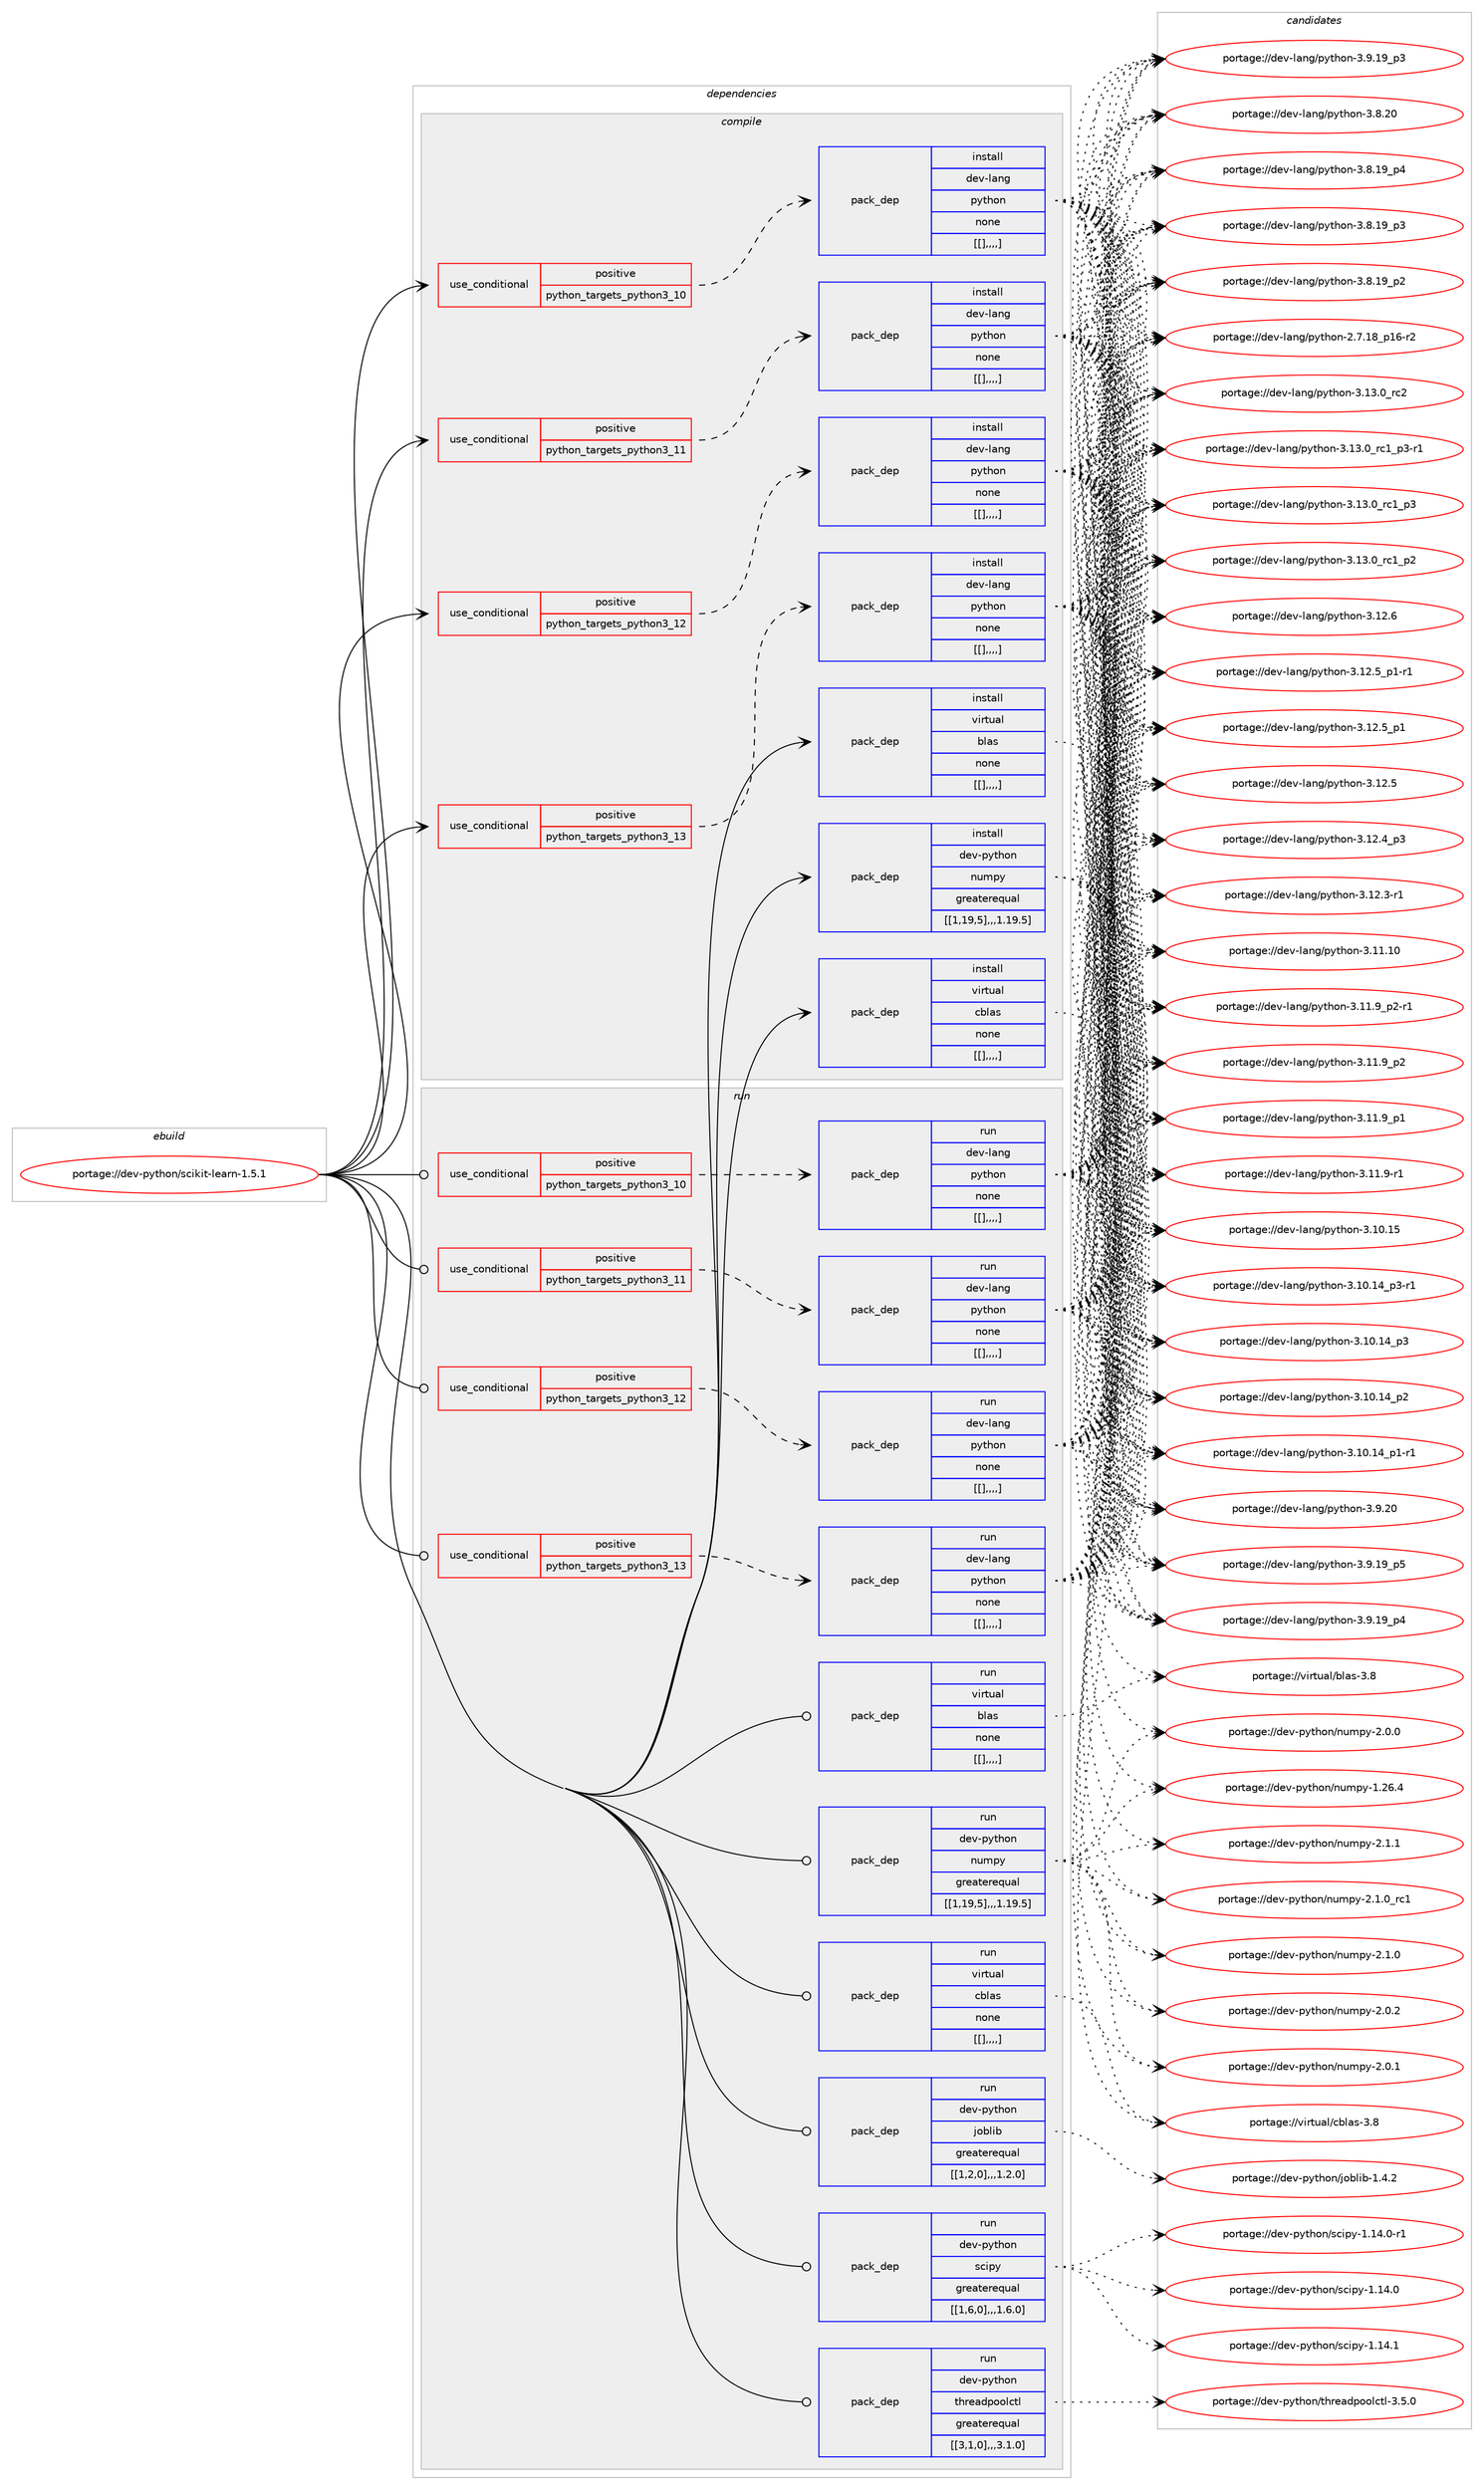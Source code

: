 digraph prolog {

# *************
# Graph options
# *************

newrank=true;
concentrate=true;
compound=true;
graph [rankdir=LR,fontname=Helvetica,fontsize=10,ranksep=1.5];#, ranksep=2.5, nodesep=0.2];
edge  [arrowhead=vee];
node  [fontname=Helvetica,fontsize=10];

# **********
# The ebuild
# **********

subgraph cluster_leftcol {
color=gray;
label=<<i>ebuild</i>>;
id [label="portage://dev-python/scikit-learn-1.5.1", color=red, width=4, href="../dev-python/scikit-learn-1.5.1.svg"];
}

# ****************
# The dependencies
# ****************

subgraph cluster_midcol {
color=gray;
label=<<i>dependencies</i>>;
subgraph cluster_compile {
fillcolor="#eeeeee";
style=filled;
label=<<i>compile</i>>;
subgraph cond40296 {
dependency164712 [label=<<TABLE BORDER="0" CELLBORDER="1" CELLSPACING="0" CELLPADDING="4"><TR><TD ROWSPAN="3" CELLPADDING="10">use_conditional</TD></TR><TR><TD>positive</TD></TR><TR><TD>python_targets_python3_10</TD></TR></TABLE>>, shape=none, color=red];
subgraph pack123155 {
dependency164713 [label=<<TABLE BORDER="0" CELLBORDER="1" CELLSPACING="0" CELLPADDING="4" WIDTH="220"><TR><TD ROWSPAN="6" CELLPADDING="30">pack_dep</TD></TR><TR><TD WIDTH="110">install</TD></TR><TR><TD>dev-lang</TD></TR><TR><TD>python</TD></TR><TR><TD>none</TD></TR><TR><TD>[[],,,,]</TD></TR></TABLE>>, shape=none, color=blue];
}
dependency164712:e -> dependency164713:w [weight=20,style="dashed",arrowhead="vee"];
}
id:e -> dependency164712:w [weight=20,style="solid",arrowhead="vee"];
subgraph cond40297 {
dependency164714 [label=<<TABLE BORDER="0" CELLBORDER="1" CELLSPACING="0" CELLPADDING="4"><TR><TD ROWSPAN="3" CELLPADDING="10">use_conditional</TD></TR><TR><TD>positive</TD></TR><TR><TD>python_targets_python3_11</TD></TR></TABLE>>, shape=none, color=red];
subgraph pack123156 {
dependency164715 [label=<<TABLE BORDER="0" CELLBORDER="1" CELLSPACING="0" CELLPADDING="4" WIDTH="220"><TR><TD ROWSPAN="6" CELLPADDING="30">pack_dep</TD></TR><TR><TD WIDTH="110">install</TD></TR><TR><TD>dev-lang</TD></TR><TR><TD>python</TD></TR><TR><TD>none</TD></TR><TR><TD>[[],,,,]</TD></TR></TABLE>>, shape=none, color=blue];
}
dependency164714:e -> dependency164715:w [weight=20,style="dashed",arrowhead="vee"];
}
id:e -> dependency164714:w [weight=20,style="solid",arrowhead="vee"];
subgraph cond40298 {
dependency164716 [label=<<TABLE BORDER="0" CELLBORDER="1" CELLSPACING="0" CELLPADDING="4"><TR><TD ROWSPAN="3" CELLPADDING="10">use_conditional</TD></TR><TR><TD>positive</TD></TR><TR><TD>python_targets_python3_12</TD></TR></TABLE>>, shape=none, color=red];
subgraph pack123157 {
dependency164717 [label=<<TABLE BORDER="0" CELLBORDER="1" CELLSPACING="0" CELLPADDING="4" WIDTH="220"><TR><TD ROWSPAN="6" CELLPADDING="30">pack_dep</TD></TR><TR><TD WIDTH="110">install</TD></TR><TR><TD>dev-lang</TD></TR><TR><TD>python</TD></TR><TR><TD>none</TD></TR><TR><TD>[[],,,,]</TD></TR></TABLE>>, shape=none, color=blue];
}
dependency164716:e -> dependency164717:w [weight=20,style="dashed",arrowhead="vee"];
}
id:e -> dependency164716:w [weight=20,style="solid",arrowhead="vee"];
subgraph cond40299 {
dependency164718 [label=<<TABLE BORDER="0" CELLBORDER="1" CELLSPACING="0" CELLPADDING="4"><TR><TD ROWSPAN="3" CELLPADDING="10">use_conditional</TD></TR><TR><TD>positive</TD></TR><TR><TD>python_targets_python3_13</TD></TR></TABLE>>, shape=none, color=red];
subgraph pack123158 {
dependency164719 [label=<<TABLE BORDER="0" CELLBORDER="1" CELLSPACING="0" CELLPADDING="4" WIDTH="220"><TR><TD ROWSPAN="6" CELLPADDING="30">pack_dep</TD></TR><TR><TD WIDTH="110">install</TD></TR><TR><TD>dev-lang</TD></TR><TR><TD>python</TD></TR><TR><TD>none</TD></TR><TR><TD>[[],,,,]</TD></TR></TABLE>>, shape=none, color=blue];
}
dependency164718:e -> dependency164719:w [weight=20,style="dashed",arrowhead="vee"];
}
id:e -> dependency164718:w [weight=20,style="solid",arrowhead="vee"];
subgraph pack123159 {
dependency164720 [label=<<TABLE BORDER="0" CELLBORDER="1" CELLSPACING="0" CELLPADDING="4" WIDTH="220"><TR><TD ROWSPAN="6" CELLPADDING="30">pack_dep</TD></TR><TR><TD WIDTH="110">install</TD></TR><TR><TD>dev-python</TD></TR><TR><TD>numpy</TD></TR><TR><TD>greaterequal</TD></TR><TR><TD>[[1,19,5],,,1.19.5]</TD></TR></TABLE>>, shape=none, color=blue];
}
id:e -> dependency164720:w [weight=20,style="solid",arrowhead="vee"];
subgraph pack123160 {
dependency164721 [label=<<TABLE BORDER="0" CELLBORDER="1" CELLSPACING="0" CELLPADDING="4" WIDTH="220"><TR><TD ROWSPAN="6" CELLPADDING="30">pack_dep</TD></TR><TR><TD WIDTH="110">install</TD></TR><TR><TD>virtual</TD></TR><TR><TD>blas</TD></TR><TR><TD>none</TD></TR><TR><TD>[[],,,,]</TD></TR></TABLE>>, shape=none, color=blue];
}
id:e -> dependency164721:w [weight=20,style="solid",arrowhead="vee"];
subgraph pack123161 {
dependency164722 [label=<<TABLE BORDER="0" CELLBORDER="1" CELLSPACING="0" CELLPADDING="4" WIDTH="220"><TR><TD ROWSPAN="6" CELLPADDING="30">pack_dep</TD></TR><TR><TD WIDTH="110">install</TD></TR><TR><TD>virtual</TD></TR><TR><TD>cblas</TD></TR><TR><TD>none</TD></TR><TR><TD>[[],,,,]</TD></TR></TABLE>>, shape=none, color=blue];
}
id:e -> dependency164722:w [weight=20,style="solid",arrowhead="vee"];
}
subgraph cluster_compileandrun {
fillcolor="#eeeeee";
style=filled;
label=<<i>compile and run</i>>;
}
subgraph cluster_run {
fillcolor="#eeeeee";
style=filled;
label=<<i>run</i>>;
subgraph cond40300 {
dependency164723 [label=<<TABLE BORDER="0" CELLBORDER="1" CELLSPACING="0" CELLPADDING="4"><TR><TD ROWSPAN="3" CELLPADDING="10">use_conditional</TD></TR><TR><TD>positive</TD></TR><TR><TD>python_targets_python3_10</TD></TR></TABLE>>, shape=none, color=red];
subgraph pack123162 {
dependency164724 [label=<<TABLE BORDER="0" CELLBORDER="1" CELLSPACING="0" CELLPADDING="4" WIDTH="220"><TR><TD ROWSPAN="6" CELLPADDING="30">pack_dep</TD></TR><TR><TD WIDTH="110">run</TD></TR><TR><TD>dev-lang</TD></TR><TR><TD>python</TD></TR><TR><TD>none</TD></TR><TR><TD>[[],,,,]</TD></TR></TABLE>>, shape=none, color=blue];
}
dependency164723:e -> dependency164724:w [weight=20,style="dashed",arrowhead="vee"];
}
id:e -> dependency164723:w [weight=20,style="solid",arrowhead="odot"];
subgraph cond40301 {
dependency164725 [label=<<TABLE BORDER="0" CELLBORDER="1" CELLSPACING="0" CELLPADDING="4"><TR><TD ROWSPAN="3" CELLPADDING="10">use_conditional</TD></TR><TR><TD>positive</TD></TR><TR><TD>python_targets_python3_11</TD></TR></TABLE>>, shape=none, color=red];
subgraph pack123163 {
dependency164726 [label=<<TABLE BORDER="0" CELLBORDER="1" CELLSPACING="0" CELLPADDING="4" WIDTH="220"><TR><TD ROWSPAN="6" CELLPADDING="30">pack_dep</TD></TR><TR><TD WIDTH="110">run</TD></TR><TR><TD>dev-lang</TD></TR><TR><TD>python</TD></TR><TR><TD>none</TD></TR><TR><TD>[[],,,,]</TD></TR></TABLE>>, shape=none, color=blue];
}
dependency164725:e -> dependency164726:w [weight=20,style="dashed",arrowhead="vee"];
}
id:e -> dependency164725:w [weight=20,style="solid",arrowhead="odot"];
subgraph cond40302 {
dependency164727 [label=<<TABLE BORDER="0" CELLBORDER="1" CELLSPACING="0" CELLPADDING="4"><TR><TD ROWSPAN="3" CELLPADDING="10">use_conditional</TD></TR><TR><TD>positive</TD></TR><TR><TD>python_targets_python3_12</TD></TR></TABLE>>, shape=none, color=red];
subgraph pack123164 {
dependency164728 [label=<<TABLE BORDER="0" CELLBORDER="1" CELLSPACING="0" CELLPADDING="4" WIDTH="220"><TR><TD ROWSPAN="6" CELLPADDING="30">pack_dep</TD></TR><TR><TD WIDTH="110">run</TD></TR><TR><TD>dev-lang</TD></TR><TR><TD>python</TD></TR><TR><TD>none</TD></TR><TR><TD>[[],,,,]</TD></TR></TABLE>>, shape=none, color=blue];
}
dependency164727:e -> dependency164728:w [weight=20,style="dashed",arrowhead="vee"];
}
id:e -> dependency164727:w [weight=20,style="solid",arrowhead="odot"];
subgraph cond40303 {
dependency164729 [label=<<TABLE BORDER="0" CELLBORDER="1" CELLSPACING="0" CELLPADDING="4"><TR><TD ROWSPAN="3" CELLPADDING="10">use_conditional</TD></TR><TR><TD>positive</TD></TR><TR><TD>python_targets_python3_13</TD></TR></TABLE>>, shape=none, color=red];
subgraph pack123165 {
dependency164730 [label=<<TABLE BORDER="0" CELLBORDER="1" CELLSPACING="0" CELLPADDING="4" WIDTH="220"><TR><TD ROWSPAN="6" CELLPADDING="30">pack_dep</TD></TR><TR><TD WIDTH="110">run</TD></TR><TR><TD>dev-lang</TD></TR><TR><TD>python</TD></TR><TR><TD>none</TD></TR><TR><TD>[[],,,,]</TD></TR></TABLE>>, shape=none, color=blue];
}
dependency164729:e -> dependency164730:w [weight=20,style="dashed",arrowhead="vee"];
}
id:e -> dependency164729:w [weight=20,style="solid",arrowhead="odot"];
subgraph pack123166 {
dependency164731 [label=<<TABLE BORDER="0" CELLBORDER="1" CELLSPACING="0" CELLPADDING="4" WIDTH="220"><TR><TD ROWSPAN="6" CELLPADDING="30">pack_dep</TD></TR><TR><TD WIDTH="110">run</TD></TR><TR><TD>dev-python</TD></TR><TR><TD>joblib</TD></TR><TR><TD>greaterequal</TD></TR><TR><TD>[[1,2,0],,,1.2.0]</TD></TR></TABLE>>, shape=none, color=blue];
}
id:e -> dependency164731:w [weight=20,style="solid",arrowhead="odot"];
subgraph pack123167 {
dependency164732 [label=<<TABLE BORDER="0" CELLBORDER="1" CELLSPACING="0" CELLPADDING="4" WIDTH="220"><TR><TD ROWSPAN="6" CELLPADDING="30">pack_dep</TD></TR><TR><TD WIDTH="110">run</TD></TR><TR><TD>dev-python</TD></TR><TR><TD>numpy</TD></TR><TR><TD>greaterequal</TD></TR><TR><TD>[[1,19,5],,,1.19.5]</TD></TR></TABLE>>, shape=none, color=blue];
}
id:e -> dependency164732:w [weight=20,style="solid",arrowhead="odot"];
subgraph pack123168 {
dependency164733 [label=<<TABLE BORDER="0" CELLBORDER="1" CELLSPACING="0" CELLPADDING="4" WIDTH="220"><TR><TD ROWSPAN="6" CELLPADDING="30">pack_dep</TD></TR><TR><TD WIDTH="110">run</TD></TR><TR><TD>dev-python</TD></TR><TR><TD>scipy</TD></TR><TR><TD>greaterequal</TD></TR><TR><TD>[[1,6,0],,,1.6.0]</TD></TR></TABLE>>, shape=none, color=blue];
}
id:e -> dependency164733:w [weight=20,style="solid",arrowhead="odot"];
subgraph pack123169 {
dependency164734 [label=<<TABLE BORDER="0" CELLBORDER="1" CELLSPACING="0" CELLPADDING="4" WIDTH="220"><TR><TD ROWSPAN="6" CELLPADDING="30">pack_dep</TD></TR><TR><TD WIDTH="110">run</TD></TR><TR><TD>dev-python</TD></TR><TR><TD>threadpoolctl</TD></TR><TR><TD>greaterequal</TD></TR><TR><TD>[[3,1,0],,,3.1.0]</TD></TR></TABLE>>, shape=none, color=blue];
}
id:e -> dependency164734:w [weight=20,style="solid",arrowhead="odot"];
subgraph pack123170 {
dependency164735 [label=<<TABLE BORDER="0" CELLBORDER="1" CELLSPACING="0" CELLPADDING="4" WIDTH="220"><TR><TD ROWSPAN="6" CELLPADDING="30">pack_dep</TD></TR><TR><TD WIDTH="110">run</TD></TR><TR><TD>virtual</TD></TR><TR><TD>blas</TD></TR><TR><TD>none</TD></TR><TR><TD>[[],,,,]</TD></TR></TABLE>>, shape=none, color=blue];
}
id:e -> dependency164735:w [weight=20,style="solid",arrowhead="odot"];
subgraph pack123171 {
dependency164736 [label=<<TABLE BORDER="0" CELLBORDER="1" CELLSPACING="0" CELLPADDING="4" WIDTH="220"><TR><TD ROWSPAN="6" CELLPADDING="30">pack_dep</TD></TR><TR><TD WIDTH="110">run</TD></TR><TR><TD>virtual</TD></TR><TR><TD>cblas</TD></TR><TR><TD>none</TD></TR><TR><TD>[[],,,,]</TD></TR></TABLE>>, shape=none, color=blue];
}
id:e -> dependency164736:w [weight=20,style="solid",arrowhead="odot"];
}
}

# **************
# The candidates
# **************

subgraph cluster_choices {
rank=same;
color=gray;
label=<<i>candidates</i>>;

subgraph choice123155 {
color=black;
nodesep=1;
choice10010111845108971101034711212111610411111045514649514648951149950 [label="portage://dev-lang/python-3.13.0_rc2", color=red, width=4,href="../dev-lang/python-3.13.0_rc2.svg"];
choice1001011184510897110103471121211161041111104551464951464895114994995112514511449 [label="portage://dev-lang/python-3.13.0_rc1_p3-r1", color=red, width=4,href="../dev-lang/python-3.13.0_rc1_p3-r1.svg"];
choice100101118451089711010347112121116104111110455146495146489511499499511251 [label="portage://dev-lang/python-3.13.0_rc1_p3", color=red, width=4,href="../dev-lang/python-3.13.0_rc1_p3.svg"];
choice100101118451089711010347112121116104111110455146495146489511499499511250 [label="portage://dev-lang/python-3.13.0_rc1_p2", color=red, width=4,href="../dev-lang/python-3.13.0_rc1_p2.svg"];
choice10010111845108971101034711212111610411111045514649504654 [label="portage://dev-lang/python-3.12.6", color=red, width=4,href="../dev-lang/python-3.12.6.svg"];
choice1001011184510897110103471121211161041111104551464950465395112494511449 [label="portage://dev-lang/python-3.12.5_p1-r1", color=red, width=4,href="../dev-lang/python-3.12.5_p1-r1.svg"];
choice100101118451089711010347112121116104111110455146495046539511249 [label="portage://dev-lang/python-3.12.5_p1", color=red, width=4,href="../dev-lang/python-3.12.5_p1.svg"];
choice10010111845108971101034711212111610411111045514649504653 [label="portage://dev-lang/python-3.12.5", color=red, width=4,href="../dev-lang/python-3.12.5.svg"];
choice100101118451089711010347112121116104111110455146495046529511251 [label="portage://dev-lang/python-3.12.4_p3", color=red, width=4,href="../dev-lang/python-3.12.4_p3.svg"];
choice100101118451089711010347112121116104111110455146495046514511449 [label="portage://dev-lang/python-3.12.3-r1", color=red, width=4,href="../dev-lang/python-3.12.3-r1.svg"];
choice1001011184510897110103471121211161041111104551464949464948 [label="portage://dev-lang/python-3.11.10", color=red, width=4,href="../dev-lang/python-3.11.10.svg"];
choice1001011184510897110103471121211161041111104551464949465795112504511449 [label="portage://dev-lang/python-3.11.9_p2-r1", color=red, width=4,href="../dev-lang/python-3.11.9_p2-r1.svg"];
choice100101118451089711010347112121116104111110455146494946579511250 [label="portage://dev-lang/python-3.11.9_p2", color=red, width=4,href="../dev-lang/python-3.11.9_p2.svg"];
choice100101118451089711010347112121116104111110455146494946579511249 [label="portage://dev-lang/python-3.11.9_p1", color=red, width=4,href="../dev-lang/python-3.11.9_p1.svg"];
choice100101118451089711010347112121116104111110455146494946574511449 [label="portage://dev-lang/python-3.11.9-r1", color=red, width=4,href="../dev-lang/python-3.11.9-r1.svg"];
choice1001011184510897110103471121211161041111104551464948464953 [label="portage://dev-lang/python-3.10.15", color=red, width=4,href="../dev-lang/python-3.10.15.svg"];
choice100101118451089711010347112121116104111110455146494846495295112514511449 [label="portage://dev-lang/python-3.10.14_p3-r1", color=red, width=4,href="../dev-lang/python-3.10.14_p3-r1.svg"];
choice10010111845108971101034711212111610411111045514649484649529511251 [label="portage://dev-lang/python-3.10.14_p3", color=red, width=4,href="../dev-lang/python-3.10.14_p3.svg"];
choice10010111845108971101034711212111610411111045514649484649529511250 [label="portage://dev-lang/python-3.10.14_p2", color=red, width=4,href="../dev-lang/python-3.10.14_p2.svg"];
choice100101118451089711010347112121116104111110455146494846495295112494511449 [label="portage://dev-lang/python-3.10.14_p1-r1", color=red, width=4,href="../dev-lang/python-3.10.14_p1-r1.svg"];
choice10010111845108971101034711212111610411111045514657465048 [label="portage://dev-lang/python-3.9.20", color=red, width=4,href="../dev-lang/python-3.9.20.svg"];
choice100101118451089711010347112121116104111110455146574649579511253 [label="portage://dev-lang/python-3.9.19_p5", color=red, width=4,href="../dev-lang/python-3.9.19_p5.svg"];
choice100101118451089711010347112121116104111110455146574649579511252 [label="portage://dev-lang/python-3.9.19_p4", color=red, width=4,href="../dev-lang/python-3.9.19_p4.svg"];
choice100101118451089711010347112121116104111110455146574649579511251 [label="portage://dev-lang/python-3.9.19_p3", color=red, width=4,href="../dev-lang/python-3.9.19_p3.svg"];
choice10010111845108971101034711212111610411111045514656465048 [label="portage://dev-lang/python-3.8.20", color=red, width=4,href="../dev-lang/python-3.8.20.svg"];
choice100101118451089711010347112121116104111110455146564649579511252 [label="portage://dev-lang/python-3.8.19_p4", color=red, width=4,href="../dev-lang/python-3.8.19_p4.svg"];
choice100101118451089711010347112121116104111110455146564649579511251 [label="portage://dev-lang/python-3.8.19_p3", color=red, width=4,href="../dev-lang/python-3.8.19_p3.svg"];
choice100101118451089711010347112121116104111110455146564649579511250 [label="portage://dev-lang/python-3.8.19_p2", color=red, width=4,href="../dev-lang/python-3.8.19_p2.svg"];
choice100101118451089711010347112121116104111110455046554649569511249544511450 [label="portage://dev-lang/python-2.7.18_p16-r2", color=red, width=4,href="../dev-lang/python-2.7.18_p16-r2.svg"];
dependency164713:e -> choice10010111845108971101034711212111610411111045514649514648951149950:w [style=dotted,weight="100"];
dependency164713:e -> choice1001011184510897110103471121211161041111104551464951464895114994995112514511449:w [style=dotted,weight="100"];
dependency164713:e -> choice100101118451089711010347112121116104111110455146495146489511499499511251:w [style=dotted,weight="100"];
dependency164713:e -> choice100101118451089711010347112121116104111110455146495146489511499499511250:w [style=dotted,weight="100"];
dependency164713:e -> choice10010111845108971101034711212111610411111045514649504654:w [style=dotted,weight="100"];
dependency164713:e -> choice1001011184510897110103471121211161041111104551464950465395112494511449:w [style=dotted,weight="100"];
dependency164713:e -> choice100101118451089711010347112121116104111110455146495046539511249:w [style=dotted,weight="100"];
dependency164713:e -> choice10010111845108971101034711212111610411111045514649504653:w [style=dotted,weight="100"];
dependency164713:e -> choice100101118451089711010347112121116104111110455146495046529511251:w [style=dotted,weight="100"];
dependency164713:e -> choice100101118451089711010347112121116104111110455146495046514511449:w [style=dotted,weight="100"];
dependency164713:e -> choice1001011184510897110103471121211161041111104551464949464948:w [style=dotted,weight="100"];
dependency164713:e -> choice1001011184510897110103471121211161041111104551464949465795112504511449:w [style=dotted,weight="100"];
dependency164713:e -> choice100101118451089711010347112121116104111110455146494946579511250:w [style=dotted,weight="100"];
dependency164713:e -> choice100101118451089711010347112121116104111110455146494946579511249:w [style=dotted,weight="100"];
dependency164713:e -> choice100101118451089711010347112121116104111110455146494946574511449:w [style=dotted,weight="100"];
dependency164713:e -> choice1001011184510897110103471121211161041111104551464948464953:w [style=dotted,weight="100"];
dependency164713:e -> choice100101118451089711010347112121116104111110455146494846495295112514511449:w [style=dotted,weight="100"];
dependency164713:e -> choice10010111845108971101034711212111610411111045514649484649529511251:w [style=dotted,weight="100"];
dependency164713:e -> choice10010111845108971101034711212111610411111045514649484649529511250:w [style=dotted,weight="100"];
dependency164713:e -> choice100101118451089711010347112121116104111110455146494846495295112494511449:w [style=dotted,weight="100"];
dependency164713:e -> choice10010111845108971101034711212111610411111045514657465048:w [style=dotted,weight="100"];
dependency164713:e -> choice100101118451089711010347112121116104111110455146574649579511253:w [style=dotted,weight="100"];
dependency164713:e -> choice100101118451089711010347112121116104111110455146574649579511252:w [style=dotted,weight="100"];
dependency164713:e -> choice100101118451089711010347112121116104111110455146574649579511251:w [style=dotted,weight="100"];
dependency164713:e -> choice10010111845108971101034711212111610411111045514656465048:w [style=dotted,weight="100"];
dependency164713:e -> choice100101118451089711010347112121116104111110455146564649579511252:w [style=dotted,weight="100"];
dependency164713:e -> choice100101118451089711010347112121116104111110455146564649579511251:w [style=dotted,weight="100"];
dependency164713:e -> choice100101118451089711010347112121116104111110455146564649579511250:w [style=dotted,weight="100"];
dependency164713:e -> choice100101118451089711010347112121116104111110455046554649569511249544511450:w [style=dotted,weight="100"];
}
subgraph choice123156 {
color=black;
nodesep=1;
choice10010111845108971101034711212111610411111045514649514648951149950 [label="portage://dev-lang/python-3.13.0_rc2", color=red, width=4,href="../dev-lang/python-3.13.0_rc2.svg"];
choice1001011184510897110103471121211161041111104551464951464895114994995112514511449 [label="portage://dev-lang/python-3.13.0_rc1_p3-r1", color=red, width=4,href="../dev-lang/python-3.13.0_rc1_p3-r1.svg"];
choice100101118451089711010347112121116104111110455146495146489511499499511251 [label="portage://dev-lang/python-3.13.0_rc1_p3", color=red, width=4,href="../dev-lang/python-3.13.0_rc1_p3.svg"];
choice100101118451089711010347112121116104111110455146495146489511499499511250 [label="portage://dev-lang/python-3.13.0_rc1_p2", color=red, width=4,href="../dev-lang/python-3.13.0_rc1_p2.svg"];
choice10010111845108971101034711212111610411111045514649504654 [label="portage://dev-lang/python-3.12.6", color=red, width=4,href="../dev-lang/python-3.12.6.svg"];
choice1001011184510897110103471121211161041111104551464950465395112494511449 [label="portage://dev-lang/python-3.12.5_p1-r1", color=red, width=4,href="../dev-lang/python-3.12.5_p1-r1.svg"];
choice100101118451089711010347112121116104111110455146495046539511249 [label="portage://dev-lang/python-3.12.5_p1", color=red, width=4,href="../dev-lang/python-3.12.5_p1.svg"];
choice10010111845108971101034711212111610411111045514649504653 [label="portage://dev-lang/python-3.12.5", color=red, width=4,href="../dev-lang/python-3.12.5.svg"];
choice100101118451089711010347112121116104111110455146495046529511251 [label="portage://dev-lang/python-3.12.4_p3", color=red, width=4,href="../dev-lang/python-3.12.4_p3.svg"];
choice100101118451089711010347112121116104111110455146495046514511449 [label="portage://dev-lang/python-3.12.3-r1", color=red, width=4,href="../dev-lang/python-3.12.3-r1.svg"];
choice1001011184510897110103471121211161041111104551464949464948 [label="portage://dev-lang/python-3.11.10", color=red, width=4,href="../dev-lang/python-3.11.10.svg"];
choice1001011184510897110103471121211161041111104551464949465795112504511449 [label="portage://dev-lang/python-3.11.9_p2-r1", color=red, width=4,href="../dev-lang/python-3.11.9_p2-r1.svg"];
choice100101118451089711010347112121116104111110455146494946579511250 [label="portage://dev-lang/python-3.11.9_p2", color=red, width=4,href="../dev-lang/python-3.11.9_p2.svg"];
choice100101118451089711010347112121116104111110455146494946579511249 [label="portage://dev-lang/python-3.11.9_p1", color=red, width=4,href="../dev-lang/python-3.11.9_p1.svg"];
choice100101118451089711010347112121116104111110455146494946574511449 [label="portage://dev-lang/python-3.11.9-r1", color=red, width=4,href="../dev-lang/python-3.11.9-r1.svg"];
choice1001011184510897110103471121211161041111104551464948464953 [label="portage://dev-lang/python-3.10.15", color=red, width=4,href="../dev-lang/python-3.10.15.svg"];
choice100101118451089711010347112121116104111110455146494846495295112514511449 [label="portage://dev-lang/python-3.10.14_p3-r1", color=red, width=4,href="../dev-lang/python-3.10.14_p3-r1.svg"];
choice10010111845108971101034711212111610411111045514649484649529511251 [label="portage://dev-lang/python-3.10.14_p3", color=red, width=4,href="../dev-lang/python-3.10.14_p3.svg"];
choice10010111845108971101034711212111610411111045514649484649529511250 [label="portage://dev-lang/python-3.10.14_p2", color=red, width=4,href="../dev-lang/python-3.10.14_p2.svg"];
choice100101118451089711010347112121116104111110455146494846495295112494511449 [label="portage://dev-lang/python-3.10.14_p1-r1", color=red, width=4,href="../dev-lang/python-3.10.14_p1-r1.svg"];
choice10010111845108971101034711212111610411111045514657465048 [label="portage://dev-lang/python-3.9.20", color=red, width=4,href="../dev-lang/python-3.9.20.svg"];
choice100101118451089711010347112121116104111110455146574649579511253 [label="portage://dev-lang/python-3.9.19_p5", color=red, width=4,href="../dev-lang/python-3.9.19_p5.svg"];
choice100101118451089711010347112121116104111110455146574649579511252 [label="portage://dev-lang/python-3.9.19_p4", color=red, width=4,href="../dev-lang/python-3.9.19_p4.svg"];
choice100101118451089711010347112121116104111110455146574649579511251 [label="portage://dev-lang/python-3.9.19_p3", color=red, width=4,href="../dev-lang/python-3.9.19_p3.svg"];
choice10010111845108971101034711212111610411111045514656465048 [label="portage://dev-lang/python-3.8.20", color=red, width=4,href="../dev-lang/python-3.8.20.svg"];
choice100101118451089711010347112121116104111110455146564649579511252 [label="portage://dev-lang/python-3.8.19_p4", color=red, width=4,href="../dev-lang/python-3.8.19_p4.svg"];
choice100101118451089711010347112121116104111110455146564649579511251 [label="portage://dev-lang/python-3.8.19_p3", color=red, width=4,href="../dev-lang/python-3.8.19_p3.svg"];
choice100101118451089711010347112121116104111110455146564649579511250 [label="portage://dev-lang/python-3.8.19_p2", color=red, width=4,href="../dev-lang/python-3.8.19_p2.svg"];
choice100101118451089711010347112121116104111110455046554649569511249544511450 [label="portage://dev-lang/python-2.7.18_p16-r2", color=red, width=4,href="../dev-lang/python-2.7.18_p16-r2.svg"];
dependency164715:e -> choice10010111845108971101034711212111610411111045514649514648951149950:w [style=dotted,weight="100"];
dependency164715:e -> choice1001011184510897110103471121211161041111104551464951464895114994995112514511449:w [style=dotted,weight="100"];
dependency164715:e -> choice100101118451089711010347112121116104111110455146495146489511499499511251:w [style=dotted,weight="100"];
dependency164715:e -> choice100101118451089711010347112121116104111110455146495146489511499499511250:w [style=dotted,weight="100"];
dependency164715:e -> choice10010111845108971101034711212111610411111045514649504654:w [style=dotted,weight="100"];
dependency164715:e -> choice1001011184510897110103471121211161041111104551464950465395112494511449:w [style=dotted,weight="100"];
dependency164715:e -> choice100101118451089711010347112121116104111110455146495046539511249:w [style=dotted,weight="100"];
dependency164715:e -> choice10010111845108971101034711212111610411111045514649504653:w [style=dotted,weight="100"];
dependency164715:e -> choice100101118451089711010347112121116104111110455146495046529511251:w [style=dotted,weight="100"];
dependency164715:e -> choice100101118451089711010347112121116104111110455146495046514511449:w [style=dotted,weight="100"];
dependency164715:e -> choice1001011184510897110103471121211161041111104551464949464948:w [style=dotted,weight="100"];
dependency164715:e -> choice1001011184510897110103471121211161041111104551464949465795112504511449:w [style=dotted,weight="100"];
dependency164715:e -> choice100101118451089711010347112121116104111110455146494946579511250:w [style=dotted,weight="100"];
dependency164715:e -> choice100101118451089711010347112121116104111110455146494946579511249:w [style=dotted,weight="100"];
dependency164715:e -> choice100101118451089711010347112121116104111110455146494946574511449:w [style=dotted,weight="100"];
dependency164715:e -> choice1001011184510897110103471121211161041111104551464948464953:w [style=dotted,weight="100"];
dependency164715:e -> choice100101118451089711010347112121116104111110455146494846495295112514511449:w [style=dotted,weight="100"];
dependency164715:e -> choice10010111845108971101034711212111610411111045514649484649529511251:w [style=dotted,weight="100"];
dependency164715:e -> choice10010111845108971101034711212111610411111045514649484649529511250:w [style=dotted,weight="100"];
dependency164715:e -> choice100101118451089711010347112121116104111110455146494846495295112494511449:w [style=dotted,weight="100"];
dependency164715:e -> choice10010111845108971101034711212111610411111045514657465048:w [style=dotted,weight="100"];
dependency164715:e -> choice100101118451089711010347112121116104111110455146574649579511253:w [style=dotted,weight="100"];
dependency164715:e -> choice100101118451089711010347112121116104111110455146574649579511252:w [style=dotted,weight="100"];
dependency164715:e -> choice100101118451089711010347112121116104111110455146574649579511251:w [style=dotted,weight="100"];
dependency164715:e -> choice10010111845108971101034711212111610411111045514656465048:w [style=dotted,weight="100"];
dependency164715:e -> choice100101118451089711010347112121116104111110455146564649579511252:w [style=dotted,weight="100"];
dependency164715:e -> choice100101118451089711010347112121116104111110455146564649579511251:w [style=dotted,weight="100"];
dependency164715:e -> choice100101118451089711010347112121116104111110455146564649579511250:w [style=dotted,weight="100"];
dependency164715:e -> choice100101118451089711010347112121116104111110455046554649569511249544511450:w [style=dotted,weight="100"];
}
subgraph choice123157 {
color=black;
nodesep=1;
choice10010111845108971101034711212111610411111045514649514648951149950 [label="portage://dev-lang/python-3.13.0_rc2", color=red, width=4,href="../dev-lang/python-3.13.0_rc2.svg"];
choice1001011184510897110103471121211161041111104551464951464895114994995112514511449 [label="portage://dev-lang/python-3.13.0_rc1_p3-r1", color=red, width=4,href="../dev-lang/python-3.13.0_rc1_p3-r1.svg"];
choice100101118451089711010347112121116104111110455146495146489511499499511251 [label="portage://dev-lang/python-3.13.0_rc1_p3", color=red, width=4,href="../dev-lang/python-3.13.0_rc1_p3.svg"];
choice100101118451089711010347112121116104111110455146495146489511499499511250 [label="portage://dev-lang/python-3.13.0_rc1_p2", color=red, width=4,href="../dev-lang/python-3.13.0_rc1_p2.svg"];
choice10010111845108971101034711212111610411111045514649504654 [label="portage://dev-lang/python-3.12.6", color=red, width=4,href="../dev-lang/python-3.12.6.svg"];
choice1001011184510897110103471121211161041111104551464950465395112494511449 [label="portage://dev-lang/python-3.12.5_p1-r1", color=red, width=4,href="../dev-lang/python-3.12.5_p1-r1.svg"];
choice100101118451089711010347112121116104111110455146495046539511249 [label="portage://dev-lang/python-3.12.5_p1", color=red, width=4,href="../dev-lang/python-3.12.5_p1.svg"];
choice10010111845108971101034711212111610411111045514649504653 [label="portage://dev-lang/python-3.12.5", color=red, width=4,href="../dev-lang/python-3.12.5.svg"];
choice100101118451089711010347112121116104111110455146495046529511251 [label="portage://dev-lang/python-3.12.4_p3", color=red, width=4,href="../dev-lang/python-3.12.4_p3.svg"];
choice100101118451089711010347112121116104111110455146495046514511449 [label="portage://dev-lang/python-3.12.3-r1", color=red, width=4,href="../dev-lang/python-3.12.3-r1.svg"];
choice1001011184510897110103471121211161041111104551464949464948 [label="portage://dev-lang/python-3.11.10", color=red, width=4,href="../dev-lang/python-3.11.10.svg"];
choice1001011184510897110103471121211161041111104551464949465795112504511449 [label="portage://dev-lang/python-3.11.9_p2-r1", color=red, width=4,href="../dev-lang/python-3.11.9_p2-r1.svg"];
choice100101118451089711010347112121116104111110455146494946579511250 [label="portage://dev-lang/python-3.11.9_p2", color=red, width=4,href="../dev-lang/python-3.11.9_p2.svg"];
choice100101118451089711010347112121116104111110455146494946579511249 [label="portage://dev-lang/python-3.11.9_p1", color=red, width=4,href="../dev-lang/python-3.11.9_p1.svg"];
choice100101118451089711010347112121116104111110455146494946574511449 [label="portage://dev-lang/python-3.11.9-r1", color=red, width=4,href="../dev-lang/python-3.11.9-r1.svg"];
choice1001011184510897110103471121211161041111104551464948464953 [label="portage://dev-lang/python-3.10.15", color=red, width=4,href="../dev-lang/python-3.10.15.svg"];
choice100101118451089711010347112121116104111110455146494846495295112514511449 [label="portage://dev-lang/python-3.10.14_p3-r1", color=red, width=4,href="../dev-lang/python-3.10.14_p3-r1.svg"];
choice10010111845108971101034711212111610411111045514649484649529511251 [label="portage://dev-lang/python-3.10.14_p3", color=red, width=4,href="../dev-lang/python-3.10.14_p3.svg"];
choice10010111845108971101034711212111610411111045514649484649529511250 [label="portage://dev-lang/python-3.10.14_p2", color=red, width=4,href="../dev-lang/python-3.10.14_p2.svg"];
choice100101118451089711010347112121116104111110455146494846495295112494511449 [label="portage://dev-lang/python-3.10.14_p1-r1", color=red, width=4,href="../dev-lang/python-3.10.14_p1-r1.svg"];
choice10010111845108971101034711212111610411111045514657465048 [label="portage://dev-lang/python-3.9.20", color=red, width=4,href="../dev-lang/python-3.9.20.svg"];
choice100101118451089711010347112121116104111110455146574649579511253 [label="portage://dev-lang/python-3.9.19_p5", color=red, width=4,href="../dev-lang/python-3.9.19_p5.svg"];
choice100101118451089711010347112121116104111110455146574649579511252 [label="portage://dev-lang/python-3.9.19_p4", color=red, width=4,href="../dev-lang/python-3.9.19_p4.svg"];
choice100101118451089711010347112121116104111110455146574649579511251 [label="portage://dev-lang/python-3.9.19_p3", color=red, width=4,href="../dev-lang/python-3.9.19_p3.svg"];
choice10010111845108971101034711212111610411111045514656465048 [label="portage://dev-lang/python-3.8.20", color=red, width=4,href="../dev-lang/python-3.8.20.svg"];
choice100101118451089711010347112121116104111110455146564649579511252 [label="portage://dev-lang/python-3.8.19_p4", color=red, width=4,href="../dev-lang/python-3.8.19_p4.svg"];
choice100101118451089711010347112121116104111110455146564649579511251 [label="portage://dev-lang/python-3.8.19_p3", color=red, width=4,href="../dev-lang/python-3.8.19_p3.svg"];
choice100101118451089711010347112121116104111110455146564649579511250 [label="portage://dev-lang/python-3.8.19_p2", color=red, width=4,href="../dev-lang/python-3.8.19_p2.svg"];
choice100101118451089711010347112121116104111110455046554649569511249544511450 [label="portage://dev-lang/python-2.7.18_p16-r2", color=red, width=4,href="../dev-lang/python-2.7.18_p16-r2.svg"];
dependency164717:e -> choice10010111845108971101034711212111610411111045514649514648951149950:w [style=dotted,weight="100"];
dependency164717:e -> choice1001011184510897110103471121211161041111104551464951464895114994995112514511449:w [style=dotted,weight="100"];
dependency164717:e -> choice100101118451089711010347112121116104111110455146495146489511499499511251:w [style=dotted,weight="100"];
dependency164717:e -> choice100101118451089711010347112121116104111110455146495146489511499499511250:w [style=dotted,weight="100"];
dependency164717:e -> choice10010111845108971101034711212111610411111045514649504654:w [style=dotted,weight="100"];
dependency164717:e -> choice1001011184510897110103471121211161041111104551464950465395112494511449:w [style=dotted,weight="100"];
dependency164717:e -> choice100101118451089711010347112121116104111110455146495046539511249:w [style=dotted,weight="100"];
dependency164717:e -> choice10010111845108971101034711212111610411111045514649504653:w [style=dotted,weight="100"];
dependency164717:e -> choice100101118451089711010347112121116104111110455146495046529511251:w [style=dotted,weight="100"];
dependency164717:e -> choice100101118451089711010347112121116104111110455146495046514511449:w [style=dotted,weight="100"];
dependency164717:e -> choice1001011184510897110103471121211161041111104551464949464948:w [style=dotted,weight="100"];
dependency164717:e -> choice1001011184510897110103471121211161041111104551464949465795112504511449:w [style=dotted,weight="100"];
dependency164717:e -> choice100101118451089711010347112121116104111110455146494946579511250:w [style=dotted,weight="100"];
dependency164717:e -> choice100101118451089711010347112121116104111110455146494946579511249:w [style=dotted,weight="100"];
dependency164717:e -> choice100101118451089711010347112121116104111110455146494946574511449:w [style=dotted,weight="100"];
dependency164717:e -> choice1001011184510897110103471121211161041111104551464948464953:w [style=dotted,weight="100"];
dependency164717:e -> choice100101118451089711010347112121116104111110455146494846495295112514511449:w [style=dotted,weight="100"];
dependency164717:e -> choice10010111845108971101034711212111610411111045514649484649529511251:w [style=dotted,weight="100"];
dependency164717:e -> choice10010111845108971101034711212111610411111045514649484649529511250:w [style=dotted,weight="100"];
dependency164717:e -> choice100101118451089711010347112121116104111110455146494846495295112494511449:w [style=dotted,weight="100"];
dependency164717:e -> choice10010111845108971101034711212111610411111045514657465048:w [style=dotted,weight="100"];
dependency164717:e -> choice100101118451089711010347112121116104111110455146574649579511253:w [style=dotted,weight="100"];
dependency164717:e -> choice100101118451089711010347112121116104111110455146574649579511252:w [style=dotted,weight="100"];
dependency164717:e -> choice100101118451089711010347112121116104111110455146574649579511251:w [style=dotted,weight="100"];
dependency164717:e -> choice10010111845108971101034711212111610411111045514656465048:w [style=dotted,weight="100"];
dependency164717:e -> choice100101118451089711010347112121116104111110455146564649579511252:w [style=dotted,weight="100"];
dependency164717:e -> choice100101118451089711010347112121116104111110455146564649579511251:w [style=dotted,weight="100"];
dependency164717:e -> choice100101118451089711010347112121116104111110455146564649579511250:w [style=dotted,weight="100"];
dependency164717:e -> choice100101118451089711010347112121116104111110455046554649569511249544511450:w [style=dotted,weight="100"];
}
subgraph choice123158 {
color=black;
nodesep=1;
choice10010111845108971101034711212111610411111045514649514648951149950 [label="portage://dev-lang/python-3.13.0_rc2", color=red, width=4,href="../dev-lang/python-3.13.0_rc2.svg"];
choice1001011184510897110103471121211161041111104551464951464895114994995112514511449 [label="portage://dev-lang/python-3.13.0_rc1_p3-r1", color=red, width=4,href="../dev-lang/python-3.13.0_rc1_p3-r1.svg"];
choice100101118451089711010347112121116104111110455146495146489511499499511251 [label="portage://dev-lang/python-3.13.0_rc1_p3", color=red, width=4,href="../dev-lang/python-3.13.0_rc1_p3.svg"];
choice100101118451089711010347112121116104111110455146495146489511499499511250 [label="portage://dev-lang/python-3.13.0_rc1_p2", color=red, width=4,href="../dev-lang/python-3.13.0_rc1_p2.svg"];
choice10010111845108971101034711212111610411111045514649504654 [label="portage://dev-lang/python-3.12.6", color=red, width=4,href="../dev-lang/python-3.12.6.svg"];
choice1001011184510897110103471121211161041111104551464950465395112494511449 [label="portage://dev-lang/python-3.12.5_p1-r1", color=red, width=4,href="../dev-lang/python-3.12.5_p1-r1.svg"];
choice100101118451089711010347112121116104111110455146495046539511249 [label="portage://dev-lang/python-3.12.5_p1", color=red, width=4,href="../dev-lang/python-3.12.5_p1.svg"];
choice10010111845108971101034711212111610411111045514649504653 [label="portage://dev-lang/python-3.12.5", color=red, width=4,href="../dev-lang/python-3.12.5.svg"];
choice100101118451089711010347112121116104111110455146495046529511251 [label="portage://dev-lang/python-3.12.4_p3", color=red, width=4,href="../dev-lang/python-3.12.4_p3.svg"];
choice100101118451089711010347112121116104111110455146495046514511449 [label="portage://dev-lang/python-3.12.3-r1", color=red, width=4,href="../dev-lang/python-3.12.3-r1.svg"];
choice1001011184510897110103471121211161041111104551464949464948 [label="portage://dev-lang/python-3.11.10", color=red, width=4,href="../dev-lang/python-3.11.10.svg"];
choice1001011184510897110103471121211161041111104551464949465795112504511449 [label="portage://dev-lang/python-3.11.9_p2-r1", color=red, width=4,href="../dev-lang/python-3.11.9_p2-r1.svg"];
choice100101118451089711010347112121116104111110455146494946579511250 [label="portage://dev-lang/python-3.11.9_p2", color=red, width=4,href="../dev-lang/python-3.11.9_p2.svg"];
choice100101118451089711010347112121116104111110455146494946579511249 [label="portage://dev-lang/python-3.11.9_p1", color=red, width=4,href="../dev-lang/python-3.11.9_p1.svg"];
choice100101118451089711010347112121116104111110455146494946574511449 [label="portage://dev-lang/python-3.11.9-r1", color=red, width=4,href="../dev-lang/python-3.11.9-r1.svg"];
choice1001011184510897110103471121211161041111104551464948464953 [label="portage://dev-lang/python-3.10.15", color=red, width=4,href="../dev-lang/python-3.10.15.svg"];
choice100101118451089711010347112121116104111110455146494846495295112514511449 [label="portage://dev-lang/python-3.10.14_p3-r1", color=red, width=4,href="../dev-lang/python-3.10.14_p3-r1.svg"];
choice10010111845108971101034711212111610411111045514649484649529511251 [label="portage://dev-lang/python-3.10.14_p3", color=red, width=4,href="../dev-lang/python-3.10.14_p3.svg"];
choice10010111845108971101034711212111610411111045514649484649529511250 [label="portage://dev-lang/python-3.10.14_p2", color=red, width=4,href="../dev-lang/python-3.10.14_p2.svg"];
choice100101118451089711010347112121116104111110455146494846495295112494511449 [label="portage://dev-lang/python-3.10.14_p1-r1", color=red, width=4,href="../dev-lang/python-3.10.14_p1-r1.svg"];
choice10010111845108971101034711212111610411111045514657465048 [label="portage://dev-lang/python-3.9.20", color=red, width=4,href="../dev-lang/python-3.9.20.svg"];
choice100101118451089711010347112121116104111110455146574649579511253 [label="portage://dev-lang/python-3.9.19_p5", color=red, width=4,href="../dev-lang/python-3.9.19_p5.svg"];
choice100101118451089711010347112121116104111110455146574649579511252 [label="portage://dev-lang/python-3.9.19_p4", color=red, width=4,href="../dev-lang/python-3.9.19_p4.svg"];
choice100101118451089711010347112121116104111110455146574649579511251 [label="portage://dev-lang/python-3.9.19_p3", color=red, width=4,href="../dev-lang/python-3.9.19_p3.svg"];
choice10010111845108971101034711212111610411111045514656465048 [label="portage://dev-lang/python-3.8.20", color=red, width=4,href="../dev-lang/python-3.8.20.svg"];
choice100101118451089711010347112121116104111110455146564649579511252 [label="portage://dev-lang/python-3.8.19_p4", color=red, width=4,href="../dev-lang/python-3.8.19_p4.svg"];
choice100101118451089711010347112121116104111110455146564649579511251 [label="portage://dev-lang/python-3.8.19_p3", color=red, width=4,href="../dev-lang/python-3.8.19_p3.svg"];
choice100101118451089711010347112121116104111110455146564649579511250 [label="portage://dev-lang/python-3.8.19_p2", color=red, width=4,href="../dev-lang/python-3.8.19_p2.svg"];
choice100101118451089711010347112121116104111110455046554649569511249544511450 [label="portage://dev-lang/python-2.7.18_p16-r2", color=red, width=4,href="../dev-lang/python-2.7.18_p16-r2.svg"];
dependency164719:e -> choice10010111845108971101034711212111610411111045514649514648951149950:w [style=dotted,weight="100"];
dependency164719:e -> choice1001011184510897110103471121211161041111104551464951464895114994995112514511449:w [style=dotted,weight="100"];
dependency164719:e -> choice100101118451089711010347112121116104111110455146495146489511499499511251:w [style=dotted,weight="100"];
dependency164719:e -> choice100101118451089711010347112121116104111110455146495146489511499499511250:w [style=dotted,weight="100"];
dependency164719:e -> choice10010111845108971101034711212111610411111045514649504654:w [style=dotted,weight="100"];
dependency164719:e -> choice1001011184510897110103471121211161041111104551464950465395112494511449:w [style=dotted,weight="100"];
dependency164719:e -> choice100101118451089711010347112121116104111110455146495046539511249:w [style=dotted,weight="100"];
dependency164719:e -> choice10010111845108971101034711212111610411111045514649504653:w [style=dotted,weight="100"];
dependency164719:e -> choice100101118451089711010347112121116104111110455146495046529511251:w [style=dotted,weight="100"];
dependency164719:e -> choice100101118451089711010347112121116104111110455146495046514511449:w [style=dotted,weight="100"];
dependency164719:e -> choice1001011184510897110103471121211161041111104551464949464948:w [style=dotted,weight="100"];
dependency164719:e -> choice1001011184510897110103471121211161041111104551464949465795112504511449:w [style=dotted,weight="100"];
dependency164719:e -> choice100101118451089711010347112121116104111110455146494946579511250:w [style=dotted,weight="100"];
dependency164719:e -> choice100101118451089711010347112121116104111110455146494946579511249:w [style=dotted,weight="100"];
dependency164719:e -> choice100101118451089711010347112121116104111110455146494946574511449:w [style=dotted,weight="100"];
dependency164719:e -> choice1001011184510897110103471121211161041111104551464948464953:w [style=dotted,weight="100"];
dependency164719:e -> choice100101118451089711010347112121116104111110455146494846495295112514511449:w [style=dotted,weight="100"];
dependency164719:e -> choice10010111845108971101034711212111610411111045514649484649529511251:w [style=dotted,weight="100"];
dependency164719:e -> choice10010111845108971101034711212111610411111045514649484649529511250:w [style=dotted,weight="100"];
dependency164719:e -> choice100101118451089711010347112121116104111110455146494846495295112494511449:w [style=dotted,weight="100"];
dependency164719:e -> choice10010111845108971101034711212111610411111045514657465048:w [style=dotted,weight="100"];
dependency164719:e -> choice100101118451089711010347112121116104111110455146574649579511253:w [style=dotted,weight="100"];
dependency164719:e -> choice100101118451089711010347112121116104111110455146574649579511252:w [style=dotted,weight="100"];
dependency164719:e -> choice100101118451089711010347112121116104111110455146574649579511251:w [style=dotted,weight="100"];
dependency164719:e -> choice10010111845108971101034711212111610411111045514656465048:w [style=dotted,weight="100"];
dependency164719:e -> choice100101118451089711010347112121116104111110455146564649579511252:w [style=dotted,weight="100"];
dependency164719:e -> choice100101118451089711010347112121116104111110455146564649579511251:w [style=dotted,weight="100"];
dependency164719:e -> choice100101118451089711010347112121116104111110455146564649579511250:w [style=dotted,weight="100"];
dependency164719:e -> choice100101118451089711010347112121116104111110455046554649569511249544511450:w [style=dotted,weight="100"];
}
subgraph choice123159 {
color=black;
nodesep=1;
choice1001011184511212111610411111047110117109112121455046494649 [label="portage://dev-python/numpy-2.1.1", color=red, width=4,href="../dev-python/numpy-2.1.1.svg"];
choice1001011184511212111610411111047110117109112121455046494648951149949 [label="portage://dev-python/numpy-2.1.0_rc1", color=red, width=4,href="../dev-python/numpy-2.1.0_rc1.svg"];
choice1001011184511212111610411111047110117109112121455046494648 [label="portage://dev-python/numpy-2.1.0", color=red, width=4,href="../dev-python/numpy-2.1.0.svg"];
choice1001011184511212111610411111047110117109112121455046484650 [label="portage://dev-python/numpy-2.0.2", color=red, width=4,href="../dev-python/numpy-2.0.2.svg"];
choice1001011184511212111610411111047110117109112121455046484649 [label="portage://dev-python/numpy-2.0.1", color=red, width=4,href="../dev-python/numpy-2.0.1.svg"];
choice1001011184511212111610411111047110117109112121455046484648 [label="portage://dev-python/numpy-2.0.0", color=red, width=4,href="../dev-python/numpy-2.0.0.svg"];
choice100101118451121211161041111104711011710911212145494650544652 [label="portage://dev-python/numpy-1.26.4", color=red, width=4,href="../dev-python/numpy-1.26.4.svg"];
dependency164720:e -> choice1001011184511212111610411111047110117109112121455046494649:w [style=dotted,weight="100"];
dependency164720:e -> choice1001011184511212111610411111047110117109112121455046494648951149949:w [style=dotted,weight="100"];
dependency164720:e -> choice1001011184511212111610411111047110117109112121455046494648:w [style=dotted,weight="100"];
dependency164720:e -> choice1001011184511212111610411111047110117109112121455046484650:w [style=dotted,weight="100"];
dependency164720:e -> choice1001011184511212111610411111047110117109112121455046484649:w [style=dotted,weight="100"];
dependency164720:e -> choice1001011184511212111610411111047110117109112121455046484648:w [style=dotted,weight="100"];
dependency164720:e -> choice100101118451121211161041111104711011710911212145494650544652:w [style=dotted,weight="100"];
}
subgraph choice123160 {
color=black;
nodesep=1;
choice1181051141161179710847981089711545514656 [label="portage://virtual/blas-3.8", color=red, width=4,href="../virtual/blas-3.8.svg"];
dependency164721:e -> choice1181051141161179710847981089711545514656:w [style=dotted,weight="100"];
}
subgraph choice123161 {
color=black;
nodesep=1;
choice118105114116117971084799981089711545514656 [label="portage://virtual/cblas-3.8", color=red, width=4,href="../virtual/cblas-3.8.svg"];
dependency164722:e -> choice118105114116117971084799981089711545514656:w [style=dotted,weight="100"];
}
subgraph choice123162 {
color=black;
nodesep=1;
choice10010111845108971101034711212111610411111045514649514648951149950 [label="portage://dev-lang/python-3.13.0_rc2", color=red, width=4,href="../dev-lang/python-3.13.0_rc2.svg"];
choice1001011184510897110103471121211161041111104551464951464895114994995112514511449 [label="portage://dev-lang/python-3.13.0_rc1_p3-r1", color=red, width=4,href="../dev-lang/python-3.13.0_rc1_p3-r1.svg"];
choice100101118451089711010347112121116104111110455146495146489511499499511251 [label="portage://dev-lang/python-3.13.0_rc1_p3", color=red, width=4,href="../dev-lang/python-3.13.0_rc1_p3.svg"];
choice100101118451089711010347112121116104111110455146495146489511499499511250 [label="portage://dev-lang/python-3.13.0_rc1_p2", color=red, width=4,href="../dev-lang/python-3.13.0_rc1_p2.svg"];
choice10010111845108971101034711212111610411111045514649504654 [label="portage://dev-lang/python-3.12.6", color=red, width=4,href="../dev-lang/python-3.12.6.svg"];
choice1001011184510897110103471121211161041111104551464950465395112494511449 [label="portage://dev-lang/python-3.12.5_p1-r1", color=red, width=4,href="../dev-lang/python-3.12.5_p1-r1.svg"];
choice100101118451089711010347112121116104111110455146495046539511249 [label="portage://dev-lang/python-3.12.5_p1", color=red, width=4,href="../dev-lang/python-3.12.5_p1.svg"];
choice10010111845108971101034711212111610411111045514649504653 [label="portage://dev-lang/python-3.12.5", color=red, width=4,href="../dev-lang/python-3.12.5.svg"];
choice100101118451089711010347112121116104111110455146495046529511251 [label="portage://dev-lang/python-3.12.4_p3", color=red, width=4,href="../dev-lang/python-3.12.4_p3.svg"];
choice100101118451089711010347112121116104111110455146495046514511449 [label="portage://dev-lang/python-3.12.3-r1", color=red, width=4,href="../dev-lang/python-3.12.3-r1.svg"];
choice1001011184510897110103471121211161041111104551464949464948 [label="portage://dev-lang/python-3.11.10", color=red, width=4,href="../dev-lang/python-3.11.10.svg"];
choice1001011184510897110103471121211161041111104551464949465795112504511449 [label="portage://dev-lang/python-3.11.9_p2-r1", color=red, width=4,href="../dev-lang/python-3.11.9_p2-r1.svg"];
choice100101118451089711010347112121116104111110455146494946579511250 [label="portage://dev-lang/python-3.11.9_p2", color=red, width=4,href="../dev-lang/python-3.11.9_p2.svg"];
choice100101118451089711010347112121116104111110455146494946579511249 [label="portage://dev-lang/python-3.11.9_p1", color=red, width=4,href="../dev-lang/python-3.11.9_p1.svg"];
choice100101118451089711010347112121116104111110455146494946574511449 [label="portage://dev-lang/python-3.11.9-r1", color=red, width=4,href="../dev-lang/python-3.11.9-r1.svg"];
choice1001011184510897110103471121211161041111104551464948464953 [label="portage://dev-lang/python-3.10.15", color=red, width=4,href="../dev-lang/python-3.10.15.svg"];
choice100101118451089711010347112121116104111110455146494846495295112514511449 [label="portage://dev-lang/python-3.10.14_p3-r1", color=red, width=4,href="../dev-lang/python-3.10.14_p3-r1.svg"];
choice10010111845108971101034711212111610411111045514649484649529511251 [label="portage://dev-lang/python-3.10.14_p3", color=red, width=4,href="../dev-lang/python-3.10.14_p3.svg"];
choice10010111845108971101034711212111610411111045514649484649529511250 [label="portage://dev-lang/python-3.10.14_p2", color=red, width=4,href="../dev-lang/python-3.10.14_p2.svg"];
choice100101118451089711010347112121116104111110455146494846495295112494511449 [label="portage://dev-lang/python-3.10.14_p1-r1", color=red, width=4,href="../dev-lang/python-3.10.14_p1-r1.svg"];
choice10010111845108971101034711212111610411111045514657465048 [label="portage://dev-lang/python-3.9.20", color=red, width=4,href="../dev-lang/python-3.9.20.svg"];
choice100101118451089711010347112121116104111110455146574649579511253 [label="portage://dev-lang/python-3.9.19_p5", color=red, width=4,href="../dev-lang/python-3.9.19_p5.svg"];
choice100101118451089711010347112121116104111110455146574649579511252 [label="portage://dev-lang/python-3.9.19_p4", color=red, width=4,href="../dev-lang/python-3.9.19_p4.svg"];
choice100101118451089711010347112121116104111110455146574649579511251 [label="portage://dev-lang/python-3.9.19_p3", color=red, width=4,href="../dev-lang/python-3.9.19_p3.svg"];
choice10010111845108971101034711212111610411111045514656465048 [label="portage://dev-lang/python-3.8.20", color=red, width=4,href="../dev-lang/python-3.8.20.svg"];
choice100101118451089711010347112121116104111110455146564649579511252 [label="portage://dev-lang/python-3.8.19_p4", color=red, width=4,href="../dev-lang/python-3.8.19_p4.svg"];
choice100101118451089711010347112121116104111110455146564649579511251 [label="portage://dev-lang/python-3.8.19_p3", color=red, width=4,href="../dev-lang/python-3.8.19_p3.svg"];
choice100101118451089711010347112121116104111110455146564649579511250 [label="portage://dev-lang/python-3.8.19_p2", color=red, width=4,href="../dev-lang/python-3.8.19_p2.svg"];
choice100101118451089711010347112121116104111110455046554649569511249544511450 [label="portage://dev-lang/python-2.7.18_p16-r2", color=red, width=4,href="../dev-lang/python-2.7.18_p16-r2.svg"];
dependency164724:e -> choice10010111845108971101034711212111610411111045514649514648951149950:w [style=dotted,weight="100"];
dependency164724:e -> choice1001011184510897110103471121211161041111104551464951464895114994995112514511449:w [style=dotted,weight="100"];
dependency164724:e -> choice100101118451089711010347112121116104111110455146495146489511499499511251:w [style=dotted,weight="100"];
dependency164724:e -> choice100101118451089711010347112121116104111110455146495146489511499499511250:w [style=dotted,weight="100"];
dependency164724:e -> choice10010111845108971101034711212111610411111045514649504654:w [style=dotted,weight="100"];
dependency164724:e -> choice1001011184510897110103471121211161041111104551464950465395112494511449:w [style=dotted,weight="100"];
dependency164724:e -> choice100101118451089711010347112121116104111110455146495046539511249:w [style=dotted,weight="100"];
dependency164724:e -> choice10010111845108971101034711212111610411111045514649504653:w [style=dotted,weight="100"];
dependency164724:e -> choice100101118451089711010347112121116104111110455146495046529511251:w [style=dotted,weight="100"];
dependency164724:e -> choice100101118451089711010347112121116104111110455146495046514511449:w [style=dotted,weight="100"];
dependency164724:e -> choice1001011184510897110103471121211161041111104551464949464948:w [style=dotted,weight="100"];
dependency164724:e -> choice1001011184510897110103471121211161041111104551464949465795112504511449:w [style=dotted,weight="100"];
dependency164724:e -> choice100101118451089711010347112121116104111110455146494946579511250:w [style=dotted,weight="100"];
dependency164724:e -> choice100101118451089711010347112121116104111110455146494946579511249:w [style=dotted,weight="100"];
dependency164724:e -> choice100101118451089711010347112121116104111110455146494946574511449:w [style=dotted,weight="100"];
dependency164724:e -> choice1001011184510897110103471121211161041111104551464948464953:w [style=dotted,weight="100"];
dependency164724:e -> choice100101118451089711010347112121116104111110455146494846495295112514511449:w [style=dotted,weight="100"];
dependency164724:e -> choice10010111845108971101034711212111610411111045514649484649529511251:w [style=dotted,weight="100"];
dependency164724:e -> choice10010111845108971101034711212111610411111045514649484649529511250:w [style=dotted,weight="100"];
dependency164724:e -> choice100101118451089711010347112121116104111110455146494846495295112494511449:w [style=dotted,weight="100"];
dependency164724:e -> choice10010111845108971101034711212111610411111045514657465048:w [style=dotted,weight="100"];
dependency164724:e -> choice100101118451089711010347112121116104111110455146574649579511253:w [style=dotted,weight="100"];
dependency164724:e -> choice100101118451089711010347112121116104111110455146574649579511252:w [style=dotted,weight="100"];
dependency164724:e -> choice100101118451089711010347112121116104111110455146574649579511251:w [style=dotted,weight="100"];
dependency164724:e -> choice10010111845108971101034711212111610411111045514656465048:w [style=dotted,weight="100"];
dependency164724:e -> choice100101118451089711010347112121116104111110455146564649579511252:w [style=dotted,weight="100"];
dependency164724:e -> choice100101118451089711010347112121116104111110455146564649579511251:w [style=dotted,weight="100"];
dependency164724:e -> choice100101118451089711010347112121116104111110455146564649579511250:w [style=dotted,weight="100"];
dependency164724:e -> choice100101118451089711010347112121116104111110455046554649569511249544511450:w [style=dotted,weight="100"];
}
subgraph choice123163 {
color=black;
nodesep=1;
choice10010111845108971101034711212111610411111045514649514648951149950 [label="portage://dev-lang/python-3.13.0_rc2", color=red, width=4,href="../dev-lang/python-3.13.0_rc2.svg"];
choice1001011184510897110103471121211161041111104551464951464895114994995112514511449 [label="portage://dev-lang/python-3.13.0_rc1_p3-r1", color=red, width=4,href="../dev-lang/python-3.13.0_rc1_p3-r1.svg"];
choice100101118451089711010347112121116104111110455146495146489511499499511251 [label="portage://dev-lang/python-3.13.0_rc1_p3", color=red, width=4,href="../dev-lang/python-3.13.0_rc1_p3.svg"];
choice100101118451089711010347112121116104111110455146495146489511499499511250 [label="portage://dev-lang/python-3.13.0_rc1_p2", color=red, width=4,href="../dev-lang/python-3.13.0_rc1_p2.svg"];
choice10010111845108971101034711212111610411111045514649504654 [label="portage://dev-lang/python-3.12.6", color=red, width=4,href="../dev-lang/python-3.12.6.svg"];
choice1001011184510897110103471121211161041111104551464950465395112494511449 [label="portage://dev-lang/python-3.12.5_p1-r1", color=red, width=4,href="../dev-lang/python-3.12.5_p1-r1.svg"];
choice100101118451089711010347112121116104111110455146495046539511249 [label="portage://dev-lang/python-3.12.5_p1", color=red, width=4,href="../dev-lang/python-3.12.5_p1.svg"];
choice10010111845108971101034711212111610411111045514649504653 [label="portage://dev-lang/python-3.12.5", color=red, width=4,href="../dev-lang/python-3.12.5.svg"];
choice100101118451089711010347112121116104111110455146495046529511251 [label="portage://dev-lang/python-3.12.4_p3", color=red, width=4,href="../dev-lang/python-3.12.4_p3.svg"];
choice100101118451089711010347112121116104111110455146495046514511449 [label="portage://dev-lang/python-3.12.3-r1", color=red, width=4,href="../dev-lang/python-3.12.3-r1.svg"];
choice1001011184510897110103471121211161041111104551464949464948 [label="portage://dev-lang/python-3.11.10", color=red, width=4,href="../dev-lang/python-3.11.10.svg"];
choice1001011184510897110103471121211161041111104551464949465795112504511449 [label="portage://dev-lang/python-3.11.9_p2-r1", color=red, width=4,href="../dev-lang/python-3.11.9_p2-r1.svg"];
choice100101118451089711010347112121116104111110455146494946579511250 [label="portage://dev-lang/python-3.11.9_p2", color=red, width=4,href="../dev-lang/python-3.11.9_p2.svg"];
choice100101118451089711010347112121116104111110455146494946579511249 [label="portage://dev-lang/python-3.11.9_p1", color=red, width=4,href="../dev-lang/python-3.11.9_p1.svg"];
choice100101118451089711010347112121116104111110455146494946574511449 [label="portage://dev-lang/python-3.11.9-r1", color=red, width=4,href="../dev-lang/python-3.11.9-r1.svg"];
choice1001011184510897110103471121211161041111104551464948464953 [label="portage://dev-lang/python-3.10.15", color=red, width=4,href="../dev-lang/python-3.10.15.svg"];
choice100101118451089711010347112121116104111110455146494846495295112514511449 [label="portage://dev-lang/python-3.10.14_p3-r1", color=red, width=4,href="../dev-lang/python-3.10.14_p3-r1.svg"];
choice10010111845108971101034711212111610411111045514649484649529511251 [label="portage://dev-lang/python-3.10.14_p3", color=red, width=4,href="../dev-lang/python-3.10.14_p3.svg"];
choice10010111845108971101034711212111610411111045514649484649529511250 [label="portage://dev-lang/python-3.10.14_p2", color=red, width=4,href="../dev-lang/python-3.10.14_p2.svg"];
choice100101118451089711010347112121116104111110455146494846495295112494511449 [label="portage://dev-lang/python-3.10.14_p1-r1", color=red, width=4,href="../dev-lang/python-3.10.14_p1-r1.svg"];
choice10010111845108971101034711212111610411111045514657465048 [label="portage://dev-lang/python-3.9.20", color=red, width=4,href="../dev-lang/python-3.9.20.svg"];
choice100101118451089711010347112121116104111110455146574649579511253 [label="portage://dev-lang/python-3.9.19_p5", color=red, width=4,href="../dev-lang/python-3.9.19_p5.svg"];
choice100101118451089711010347112121116104111110455146574649579511252 [label="portage://dev-lang/python-3.9.19_p4", color=red, width=4,href="../dev-lang/python-3.9.19_p4.svg"];
choice100101118451089711010347112121116104111110455146574649579511251 [label="portage://dev-lang/python-3.9.19_p3", color=red, width=4,href="../dev-lang/python-3.9.19_p3.svg"];
choice10010111845108971101034711212111610411111045514656465048 [label="portage://dev-lang/python-3.8.20", color=red, width=4,href="../dev-lang/python-3.8.20.svg"];
choice100101118451089711010347112121116104111110455146564649579511252 [label="portage://dev-lang/python-3.8.19_p4", color=red, width=4,href="../dev-lang/python-3.8.19_p4.svg"];
choice100101118451089711010347112121116104111110455146564649579511251 [label="portage://dev-lang/python-3.8.19_p3", color=red, width=4,href="../dev-lang/python-3.8.19_p3.svg"];
choice100101118451089711010347112121116104111110455146564649579511250 [label="portage://dev-lang/python-3.8.19_p2", color=red, width=4,href="../dev-lang/python-3.8.19_p2.svg"];
choice100101118451089711010347112121116104111110455046554649569511249544511450 [label="portage://dev-lang/python-2.7.18_p16-r2", color=red, width=4,href="../dev-lang/python-2.7.18_p16-r2.svg"];
dependency164726:e -> choice10010111845108971101034711212111610411111045514649514648951149950:w [style=dotted,weight="100"];
dependency164726:e -> choice1001011184510897110103471121211161041111104551464951464895114994995112514511449:w [style=dotted,weight="100"];
dependency164726:e -> choice100101118451089711010347112121116104111110455146495146489511499499511251:w [style=dotted,weight="100"];
dependency164726:e -> choice100101118451089711010347112121116104111110455146495146489511499499511250:w [style=dotted,weight="100"];
dependency164726:e -> choice10010111845108971101034711212111610411111045514649504654:w [style=dotted,weight="100"];
dependency164726:e -> choice1001011184510897110103471121211161041111104551464950465395112494511449:w [style=dotted,weight="100"];
dependency164726:e -> choice100101118451089711010347112121116104111110455146495046539511249:w [style=dotted,weight="100"];
dependency164726:e -> choice10010111845108971101034711212111610411111045514649504653:w [style=dotted,weight="100"];
dependency164726:e -> choice100101118451089711010347112121116104111110455146495046529511251:w [style=dotted,weight="100"];
dependency164726:e -> choice100101118451089711010347112121116104111110455146495046514511449:w [style=dotted,weight="100"];
dependency164726:e -> choice1001011184510897110103471121211161041111104551464949464948:w [style=dotted,weight="100"];
dependency164726:e -> choice1001011184510897110103471121211161041111104551464949465795112504511449:w [style=dotted,weight="100"];
dependency164726:e -> choice100101118451089711010347112121116104111110455146494946579511250:w [style=dotted,weight="100"];
dependency164726:e -> choice100101118451089711010347112121116104111110455146494946579511249:w [style=dotted,weight="100"];
dependency164726:e -> choice100101118451089711010347112121116104111110455146494946574511449:w [style=dotted,weight="100"];
dependency164726:e -> choice1001011184510897110103471121211161041111104551464948464953:w [style=dotted,weight="100"];
dependency164726:e -> choice100101118451089711010347112121116104111110455146494846495295112514511449:w [style=dotted,weight="100"];
dependency164726:e -> choice10010111845108971101034711212111610411111045514649484649529511251:w [style=dotted,weight="100"];
dependency164726:e -> choice10010111845108971101034711212111610411111045514649484649529511250:w [style=dotted,weight="100"];
dependency164726:e -> choice100101118451089711010347112121116104111110455146494846495295112494511449:w [style=dotted,weight="100"];
dependency164726:e -> choice10010111845108971101034711212111610411111045514657465048:w [style=dotted,weight="100"];
dependency164726:e -> choice100101118451089711010347112121116104111110455146574649579511253:w [style=dotted,weight="100"];
dependency164726:e -> choice100101118451089711010347112121116104111110455146574649579511252:w [style=dotted,weight="100"];
dependency164726:e -> choice100101118451089711010347112121116104111110455146574649579511251:w [style=dotted,weight="100"];
dependency164726:e -> choice10010111845108971101034711212111610411111045514656465048:w [style=dotted,weight="100"];
dependency164726:e -> choice100101118451089711010347112121116104111110455146564649579511252:w [style=dotted,weight="100"];
dependency164726:e -> choice100101118451089711010347112121116104111110455146564649579511251:w [style=dotted,weight="100"];
dependency164726:e -> choice100101118451089711010347112121116104111110455146564649579511250:w [style=dotted,weight="100"];
dependency164726:e -> choice100101118451089711010347112121116104111110455046554649569511249544511450:w [style=dotted,weight="100"];
}
subgraph choice123164 {
color=black;
nodesep=1;
choice10010111845108971101034711212111610411111045514649514648951149950 [label="portage://dev-lang/python-3.13.0_rc2", color=red, width=4,href="../dev-lang/python-3.13.0_rc2.svg"];
choice1001011184510897110103471121211161041111104551464951464895114994995112514511449 [label="portage://dev-lang/python-3.13.0_rc1_p3-r1", color=red, width=4,href="../dev-lang/python-3.13.0_rc1_p3-r1.svg"];
choice100101118451089711010347112121116104111110455146495146489511499499511251 [label="portage://dev-lang/python-3.13.0_rc1_p3", color=red, width=4,href="../dev-lang/python-3.13.0_rc1_p3.svg"];
choice100101118451089711010347112121116104111110455146495146489511499499511250 [label="portage://dev-lang/python-3.13.0_rc1_p2", color=red, width=4,href="../dev-lang/python-3.13.0_rc1_p2.svg"];
choice10010111845108971101034711212111610411111045514649504654 [label="portage://dev-lang/python-3.12.6", color=red, width=4,href="../dev-lang/python-3.12.6.svg"];
choice1001011184510897110103471121211161041111104551464950465395112494511449 [label="portage://dev-lang/python-3.12.5_p1-r1", color=red, width=4,href="../dev-lang/python-3.12.5_p1-r1.svg"];
choice100101118451089711010347112121116104111110455146495046539511249 [label="portage://dev-lang/python-3.12.5_p1", color=red, width=4,href="../dev-lang/python-3.12.5_p1.svg"];
choice10010111845108971101034711212111610411111045514649504653 [label="portage://dev-lang/python-3.12.5", color=red, width=4,href="../dev-lang/python-3.12.5.svg"];
choice100101118451089711010347112121116104111110455146495046529511251 [label="portage://dev-lang/python-3.12.4_p3", color=red, width=4,href="../dev-lang/python-3.12.4_p3.svg"];
choice100101118451089711010347112121116104111110455146495046514511449 [label="portage://dev-lang/python-3.12.3-r1", color=red, width=4,href="../dev-lang/python-3.12.3-r1.svg"];
choice1001011184510897110103471121211161041111104551464949464948 [label="portage://dev-lang/python-3.11.10", color=red, width=4,href="../dev-lang/python-3.11.10.svg"];
choice1001011184510897110103471121211161041111104551464949465795112504511449 [label="portage://dev-lang/python-3.11.9_p2-r1", color=red, width=4,href="../dev-lang/python-3.11.9_p2-r1.svg"];
choice100101118451089711010347112121116104111110455146494946579511250 [label="portage://dev-lang/python-3.11.9_p2", color=red, width=4,href="../dev-lang/python-3.11.9_p2.svg"];
choice100101118451089711010347112121116104111110455146494946579511249 [label="portage://dev-lang/python-3.11.9_p1", color=red, width=4,href="../dev-lang/python-3.11.9_p1.svg"];
choice100101118451089711010347112121116104111110455146494946574511449 [label="portage://dev-lang/python-3.11.9-r1", color=red, width=4,href="../dev-lang/python-3.11.9-r1.svg"];
choice1001011184510897110103471121211161041111104551464948464953 [label="portage://dev-lang/python-3.10.15", color=red, width=4,href="../dev-lang/python-3.10.15.svg"];
choice100101118451089711010347112121116104111110455146494846495295112514511449 [label="portage://dev-lang/python-3.10.14_p3-r1", color=red, width=4,href="../dev-lang/python-3.10.14_p3-r1.svg"];
choice10010111845108971101034711212111610411111045514649484649529511251 [label="portage://dev-lang/python-3.10.14_p3", color=red, width=4,href="../dev-lang/python-3.10.14_p3.svg"];
choice10010111845108971101034711212111610411111045514649484649529511250 [label="portage://dev-lang/python-3.10.14_p2", color=red, width=4,href="../dev-lang/python-3.10.14_p2.svg"];
choice100101118451089711010347112121116104111110455146494846495295112494511449 [label="portage://dev-lang/python-3.10.14_p1-r1", color=red, width=4,href="../dev-lang/python-3.10.14_p1-r1.svg"];
choice10010111845108971101034711212111610411111045514657465048 [label="portage://dev-lang/python-3.9.20", color=red, width=4,href="../dev-lang/python-3.9.20.svg"];
choice100101118451089711010347112121116104111110455146574649579511253 [label="portage://dev-lang/python-3.9.19_p5", color=red, width=4,href="../dev-lang/python-3.9.19_p5.svg"];
choice100101118451089711010347112121116104111110455146574649579511252 [label="portage://dev-lang/python-3.9.19_p4", color=red, width=4,href="../dev-lang/python-3.9.19_p4.svg"];
choice100101118451089711010347112121116104111110455146574649579511251 [label="portage://dev-lang/python-3.9.19_p3", color=red, width=4,href="../dev-lang/python-3.9.19_p3.svg"];
choice10010111845108971101034711212111610411111045514656465048 [label="portage://dev-lang/python-3.8.20", color=red, width=4,href="../dev-lang/python-3.8.20.svg"];
choice100101118451089711010347112121116104111110455146564649579511252 [label="portage://dev-lang/python-3.8.19_p4", color=red, width=4,href="../dev-lang/python-3.8.19_p4.svg"];
choice100101118451089711010347112121116104111110455146564649579511251 [label="portage://dev-lang/python-3.8.19_p3", color=red, width=4,href="../dev-lang/python-3.8.19_p3.svg"];
choice100101118451089711010347112121116104111110455146564649579511250 [label="portage://dev-lang/python-3.8.19_p2", color=red, width=4,href="../dev-lang/python-3.8.19_p2.svg"];
choice100101118451089711010347112121116104111110455046554649569511249544511450 [label="portage://dev-lang/python-2.7.18_p16-r2", color=red, width=4,href="../dev-lang/python-2.7.18_p16-r2.svg"];
dependency164728:e -> choice10010111845108971101034711212111610411111045514649514648951149950:w [style=dotted,weight="100"];
dependency164728:e -> choice1001011184510897110103471121211161041111104551464951464895114994995112514511449:w [style=dotted,weight="100"];
dependency164728:e -> choice100101118451089711010347112121116104111110455146495146489511499499511251:w [style=dotted,weight="100"];
dependency164728:e -> choice100101118451089711010347112121116104111110455146495146489511499499511250:w [style=dotted,weight="100"];
dependency164728:e -> choice10010111845108971101034711212111610411111045514649504654:w [style=dotted,weight="100"];
dependency164728:e -> choice1001011184510897110103471121211161041111104551464950465395112494511449:w [style=dotted,weight="100"];
dependency164728:e -> choice100101118451089711010347112121116104111110455146495046539511249:w [style=dotted,weight="100"];
dependency164728:e -> choice10010111845108971101034711212111610411111045514649504653:w [style=dotted,weight="100"];
dependency164728:e -> choice100101118451089711010347112121116104111110455146495046529511251:w [style=dotted,weight="100"];
dependency164728:e -> choice100101118451089711010347112121116104111110455146495046514511449:w [style=dotted,weight="100"];
dependency164728:e -> choice1001011184510897110103471121211161041111104551464949464948:w [style=dotted,weight="100"];
dependency164728:e -> choice1001011184510897110103471121211161041111104551464949465795112504511449:w [style=dotted,weight="100"];
dependency164728:e -> choice100101118451089711010347112121116104111110455146494946579511250:w [style=dotted,weight="100"];
dependency164728:e -> choice100101118451089711010347112121116104111110455146494946579511249:w [style=dotted,weight="100"];
dependency164728:e -> choice100101118451089711010347112121116104111110455146494946574511449:w [style=dotted,weight="100"];
dependency164728:e -> choice1001011184510897110103471121211161041111104551464948464953:w [style=dotted,weight="100"];
dependency164728:e -> choice100101118451089711010347112121116104111110455146494846495295112514511449:w [style=dotted,weight="100"];
dependency164728:e -> choice10010111845108971101034711212111610411111045514649484649529511251:w [style=dotted,weight="100"];
dependency164728:e -> choice10010111845108971101034711212111610411111045514649484649529511250:w [style=dotted,weight="100"];
dependency164728:e -> choice100101118451089711010347112121116104111110455146494846495295112494511449:w [style=dotted,weight="100"];
dependency164728:e -> choice10010111845108971101034711212111610411111045514657465048:w [style=dotted,weight="100"];
dependency164728:e -> choice100101118451089711010347112121116104111110455146574649579511253:w [style=dotted,weight="100"];
dependency164728:e -> choice100101118451089711010347112121116104111110455146574649579511252:w [style=dotted,weight="100"];
dependency164728:e -> choice100101118451089711010347112121116104111110455146574649579511251:w [style=dotted,weight="100"];
dependency164728:e -> choice10010111845108971101034711212111610411111045514656465048:w [style=dotted,weight="100"];
dependency164728:e -> choice100101118451089711010347112121116104111110455146564649579511252:w [style=dotted,weight="100"];
dependency164728:e -> choice100101118451089711010347112121116104111110455146564649579511251:w [style=dotted,weight="100"];
dependency164728:e -> choice100101118451089711010347112121116104111110455146564649579511250:w [style=dotted,weight="100"];
dependency164728:e -> choice100101118451089711010347112121116104111110455046554649569511249544511450:w [style=dotted,weight="100"];
}
subgraph choice123165 {
color=black;
nodesep=1;
choice10010111845108971101034711212111610411111045514649514648951149950 [label="portage://dev-lang/python-3.13.0_rc2", color=red, width=4,href="../dev-lang/python-3.13.0_rc2.svg"];
choice1001011184510897110103471121211161041111104551464951464895114994995112514511449 [label="portage://dev-lang/python-3.13.0_rc1_p3-r1", color=red, width=4,href="../dev-lang/python-3.13.0_rc1_p3-r1.svg"];
choice100101118451089711010347112121116104111110455146495146489511499499511251 [label="portage://dev-lang/python-3.13.0_rc1_p3", color=red, width=4,href="../dev-lang/python-3.13.0_rc1_p3.svg"];
choice100101118451089711010347112121116104111110455146495146489511499499511250 [label="portage://dev-lang/python-3.13.0_rc1_p2", color=red, width=4,href="../dev-lang/python-3.13.0_rc1_p2.svg"];
choice10010111845108971101034711212111610411111045514649504654 [label="portage://dev-lang/python-3.12.6", color=red, width=4,href="../dev-lang/python-3.12.6.svg"];
choice1001011184510897110103471121211161041111104551464950465395112494511449 [label="portage://dev-lang/python-3.12.5_p1-r1", color=red, width=4,href="../dev-lang/python-3.12.5_p1-r1.svg"];
choice100101118451089711010347112121116104111110455146495046539511249 [label="portage://dev-lang/python-3.12.5_p1", color=red, width=4,href="../dev-lang/python-3.12.5_p1.svg"];
choice10010111845108971101034711212111610411111045514649504653 [label="portage://dev-lang/python-3.12.5", color=red, width=4,href="../dev-lang/python-3.12.5.svg"];
choice100101118451089711010347112121116104111110455146495046529511251 [label="portage://dev-lang/python-3.12.4_p3", color=red, width=4,href="../dev-lang/python-3.12.4_p3.svg"];
choice100101118451089711010347112121116104111110455146495046514511449 [label="portage://dev-lang/python-3.12.3-r1", color=red, width=4,href="../dev-lang/python-3.12.3-r1.svg"];
choice1001011184510897110103471121211161041111104551464949464948 [label="portage://dev-lang/python-3.11.10", color=red, width=4,href="../dev-lang/python-3.11.10.svg"];
choice1001011184510897110103471121211161041111104551464949465795112504511449 [label="portage://dev-lang/python-3.11.9_p2-r1", color=red, width=4,href="../dev-lang/python-3.11.9_p2-r1.svg"];
choice100101118451089711010347112121116104111110455146494946579511250 [label="portage://dev-lang/python-3.11.9_p2", color=red, width=4,href="../dev-lang/python-3.11.9_p2.svg"];
choice100101118451089711010347112121116104111110455146494946579511249 [label="portage://dev-lang/python-3.11.9_p1", color=red, width=4,href="../dev-lang/python-3.11.9_p1.svg"];
choice100101118451089711010347112121116104111110455146494946574511449 [label="portage://dev-lang/python-3.11.9-r1", color=red, width=4,href="../dev-lang/python-3.11.9-r1.svg"];
choice1001011184510897110103471121211161041111104551464948464953 [label="portage://dev-lang/python-3.10.15", color=red, width=4,href="../dev-lang/python-3.10.15.svg"];
choice100101118451089711010347112121116104111110455146494846495295112514511449 [label="portage://dev-lang/python-3.10.14_p3-r1", color=red, width=4,href="../dev-lang/python-3.10.14_p3-r1.svg"];
choice10010111845108971101034711212111610411111045514649484649529511251 [label="portage://dev-lang/python-3.10.14_p3", color=red, width=4,href="../dev-lang/python-3.10.14_p3.svg"];
choice10010111845108971101034711212111610411111045514649484649529511250 [label="portage://dev-lang/python-3.10.14_p2", color=red, width=4,href="../dev-lang/python-3.10.14_p2.svg"];
choice100101118451089711010347112121116104111110455146494846495295112494511449 [label="portage://dev-lang/python-3.10.14_p1-r1", color=red, width=4,href="../dev-lang/python-3.10.14_p1-r1.svg"];
choice10010111845108971101034711212111610411111045514657465048 [label="portage://dev-lang/python-3.9.20", color=red, width=4,href="../dev-lang/python-3.9.20.svg"];
choice100101118451089711010347112121116104111110455146574649579511253 [label="portage://dev-lang/python-3.9.19_p5", color=red, width=4,href="../dev-lang/python-3.9.19_p5.svg"];
choice100101118451089711010347112121116104111110455146574649579511252 [label="portage://dev-lang/python-3.9.19_p4", color=red, width=4,href="../dev-lang/python-3.9.19_p4.svg"];
choice100101118451089711010347112121116104111110455146574649579511251 [label="portage://dev-lang/python-3.9.19_p3", color=red, width=4,href="../dev-lang/python-3.9.19_p3.svg"];
choice10010111845108971101034711212111610411111045514656465048 [label="portage://dev-lang/python-3.8.20", color=red, width=4,href="../dev-lang/python-3.8.20.svg"];
choice100101118451089711010347112121116104111110455146564649579511252 [label="portage://dev-lang/python-3.8.19_p4", color=red, width=4,href="../dev-lang/python-3.8.19_p4.svg"];
choice100101118451089711010347112121116104111110455146564649579511251 [label="portage://dev-lang/python-3.8.19_p3", color=red, width=4,href="../dev-lang/python-3.8.19_p3.svg"];
choice100101118451089711010347112121116104111110455146564649579511250 [label="portage://dev-lang/python-3.8.19_p2", color=red, width=4,href="../dev-lang/python-3.8.19_p2.svg"];
choice100101118451089711010347112121116104111110455046554649569511249544511450 [label="portage://dev-lang/python-2.7.18_p16-r2", color=red, width=4,href="../dev-lang/python-2.7.18_p16-r2.svg"];
dependency164730:e -> choice10010111845108971101034711212111610411111045514649514648951149950:w [style=dotted,weight="100"];
dependency164730:e -> choice1001011184510897110103471121211161041111104551464951464895114994995112514511449:w [style=dotted,weight="100"];
dependency164730:e -> choice100101118451089711010347112121116104111110455146495146489511499499511251:w [style=dotted,weight="100"];
dependency164730:e -> choice100101118451089711010347112121116104111110455146495146489511499499511250:w [style=dotted,weight="100"];
dependency164730:e -> choice10010111845108971101034711212111610411111045514649504654:w [style=dotted,weight="100"];
dependency164730:e -> choice1001011184510897110103471121211161041111104551464950465395112494511449:w [style=dotted,weight="100"];
dependency164730:e -> choice100101118451089711010347112121116104111110455146495046539511249:w [style=dotted,weight="100"];
dependency164730:e -> choice10010111845108971101034711212111610411111045514649504653:w [style=dotted,weight="100"];
dependency164730:e -> choice100101118451089711010347112121116104111110455146495046529511251:w [style=dotted,weight="100"];
dependency164730:e -> choice100101118451089711010347112121116104111110455146495046514511449:w [style=dotted,weight="100"];
dependency164730:e -> choice1001011184510897110103471121211161041111104551464949464948:w [style=dotted,weight="100"];
dependency164730:e -> choice1001011184510897110103471121211161041111104551464949465795112504511449:w [style=dotted,weight="100"];
dependency164730:e -> choice100101118451089711010347112121116104111110455146494946579511250:w [style=dotted,weight="100"];
dependency164730:e -> choice100101118451089711010347112121116104111110455146494946579511249:w [style=dotted,weight="100"];
dependency164730:e -> choice100101118451089711010347112121116104111110455146494946574511449:w [style=dotted,weight="100"];
dependency164730:e -> choice1001011184510897110103471121211161041111104551464948464953:w [style=dotted,weight="100"];
dependency164730:e -> choice100101118451089711010347112121116104111110455146494846495295112514511449:w [style=dotted,weight="100"];
dependency164730:e -> choice10010111845108971101034711212111610411111045514649484649529511251:w [style=dotted,weight="100"];
dependency164730:e -> choice10010111845108971101034711212111610411111045514649484649529511250:w [style=dotted,weight="100"];
dependency164730:e -> choice100101118451089711010347112121116104111110455146494846495295112494511449:w [style=dotted,weight="100"];
dependency164730:e -> choice10010111845108971101034711212111610411111045514657465048:w [style=dotted,weight="100"];
dependency164730:e -> choice100101118451089711010347112121116104111110455146574649579511253:w [style=dotted,weight="100"];
dependency164730:e -> choice100101118451089711010347112121116104111110455146574649579511252:w [style=dotted,weight="100"];
dependency164730:e -> choice100101118451089711010347112121116104111110455146574649579511251:w [style=dotted,weight="100"];
dependency164730:e -> choice10010111845108971101034711212111610411111045514656465048:w [style=dotted,weight="100"];
dependency164730:e -> choice100101118451089711010347112121116104111110455146564649579511252:w [style=dotted,weight="100"];
dependency164730:e -> choice100101118451089711010347112121116104111110455146564649579511251:w [style=dotted,weight="100"];
dependency164730:e -> choice100101118451089711010347112121116104111110455146564649579511250:w [style=dotted,weight="100"];
dependency164730:e -> choice100101118451089711010347112121116104111110455046554649569511249544511450:w [style=dotted,weight="100"];
}
subgraph choice123166 {
color=black;
nodesep=1;
choice10010111845112121116104111110471061119810810598454946524650 [label="portage://dev-python/joblib-1.4.2", color=red, width=4,href="../dev-python/joblib-1.4.2.svg"];
dependency164731:e -> choice10010111845112121116104111110471061119810810598454946524650:w [style=dotted,weight="100"];
}
subgraph choice123167 {
color=black;
nodesep=1;
choice1001011184511212111610411111047110117109112121455046494649 [label="portage://dev-python/numpy-2.1.1", color=red, width=4,href="../dev-python/numpy-2.1.1.svg"];
choice1001011184511212111610411111047110117109112121455046494648951149949 [label="portage://dev-python/numpy-2.1.0_rc1", color=red, width=4,href="../dev-python/numpy-2.1.0_rc1.svg"];
choice1001011184511212111610411111047110117109112121455046494648 [label="portage://dev-python/numpy-2.1.0", color=red, width=4,href="../dev-python/numpy-2.1.0.svg"];
choice1001011184511212111610411111047110117109112121455046484650 [label="portage://dev-python/numpy-2.0.2", color=red, width=4,href="../dev-python/numpy-2.0.2.svg"];
choice1001011184511212111610411111047110117109112121455046484649 [label="portage://dev-python/numpy-2.0.1", color=red, width=4,href="../dev-python/numpy-2.0.1.svg"];
choice1001011184511212111610411111047110117109112121455046484648 [label="portage://dev-python/numpy-2.0.0", color=red, width=4,href="../dev-python/numpy-2.0.0.svg"];
choice100101118451121211161041111104711011710911212145494650544652 [label="portage://dev-python/numpy-1.26.4", color=red, width=4,href="../dev-python/numpy-1.26.4.svg"];
dependency164732:e -> choice1001011184511212111610411111047110117109112121455046494649:w [style=dotted,weight="100"];
dependency164732:e -> choice1001011184511212111610411111047110117109112121455046494648951149949:w [style=dotted,weight="100"];
dependency164732:e -> choice1001011184511212111610411111047110117109112121455046494648:w [style=dotted,weight="100"];
dependency164732:e -> choice1001011184511212111610411111047110117109112121455046484650:w [style=dotted,weight="100"];
dependency164732:e -> choice1001011184511212111610411111047110117109112121455046484649:w [style=dotted,weight="100"];
dependency164732:e -> choice1001011184511212111610411111047110117109112121455046484648:w [style=dotted,weight="100"];
dependency164732:e -> choice100101118451121211161041111104711011710911212145494650544652:w [style=dotted,weight="100"];
}
subgraph choice123168 {
color=black;
nodesep=1;
choice10010111845112121116104111110471159910511212145494649524649 [label="portage://dev-python/scipy-1.14.1", color=red, width=4,href="../dev-python/scipy-1.14.1.svg"];
choice100101118451121211161041111104711599105112121454946495246484511449 [label="portage://dev-python/scipy-1.14.0-r1", color=red, width=4,href="../dev-python/scipy-1.14.0-r1.svg"];
choice10010111845112121116104111110471159910511212145494649524648 [label="portage://dev-python/scipy-1.14.0", color=red, width=4,href="../dev-python/scipy-1.14.0.svg"];
dependency164733:e -> choice10010111845112121116104111110471159910511212145494649524649:w [style=dotted,weight="100"];
dependency164733:e -> choice100101118451121211161041111104711599105112121454946495246484511449:w [style=dotted,weight="100"];
dependency164733:e -> choice10010111845112121116104111110471159910511212145494649524648:w [style=dotted,weight="100"];
}
subgraph choice123169 {
color=black;
nodesep=1;
choice10010111845112121116104111110471161041141019710011211111110899116108455146534648 [label="portage://dev-python/threadpoolctl-3.5.0", color=red, width=4,href="../dev-python/threadpoolctl-3.5.0.svg"];
dependency164734:e -> choice10010111845112121116104111110471161041141019710011211111110899116108455146534648:w [style=dotted,weight="100"];
}
subgraph choice123170 {
color=black;
nodesep=1;
choice1181051141161179710847981089711545514656 [label="portage://virtual/blas-3.8", color=red, width=4,href="../virtual/blas-3.8.svg"];
dependency164735:e -> choice1181051141161179710847981089711545514656:w [style=dotted,weight="100"];
}
subgraph choice123171 {
color=black;
nodesep=1;
choice118105114116117971084799981089711545514656 [label="portage://virtual/cblas-3.8", color=red, width=4,href="../virtual/cblas-3.8.svg"];
dependency164736:e -> choice118105114116117971084799981089711545514656:w [style=dotted,weight="100"];
}
}

}
